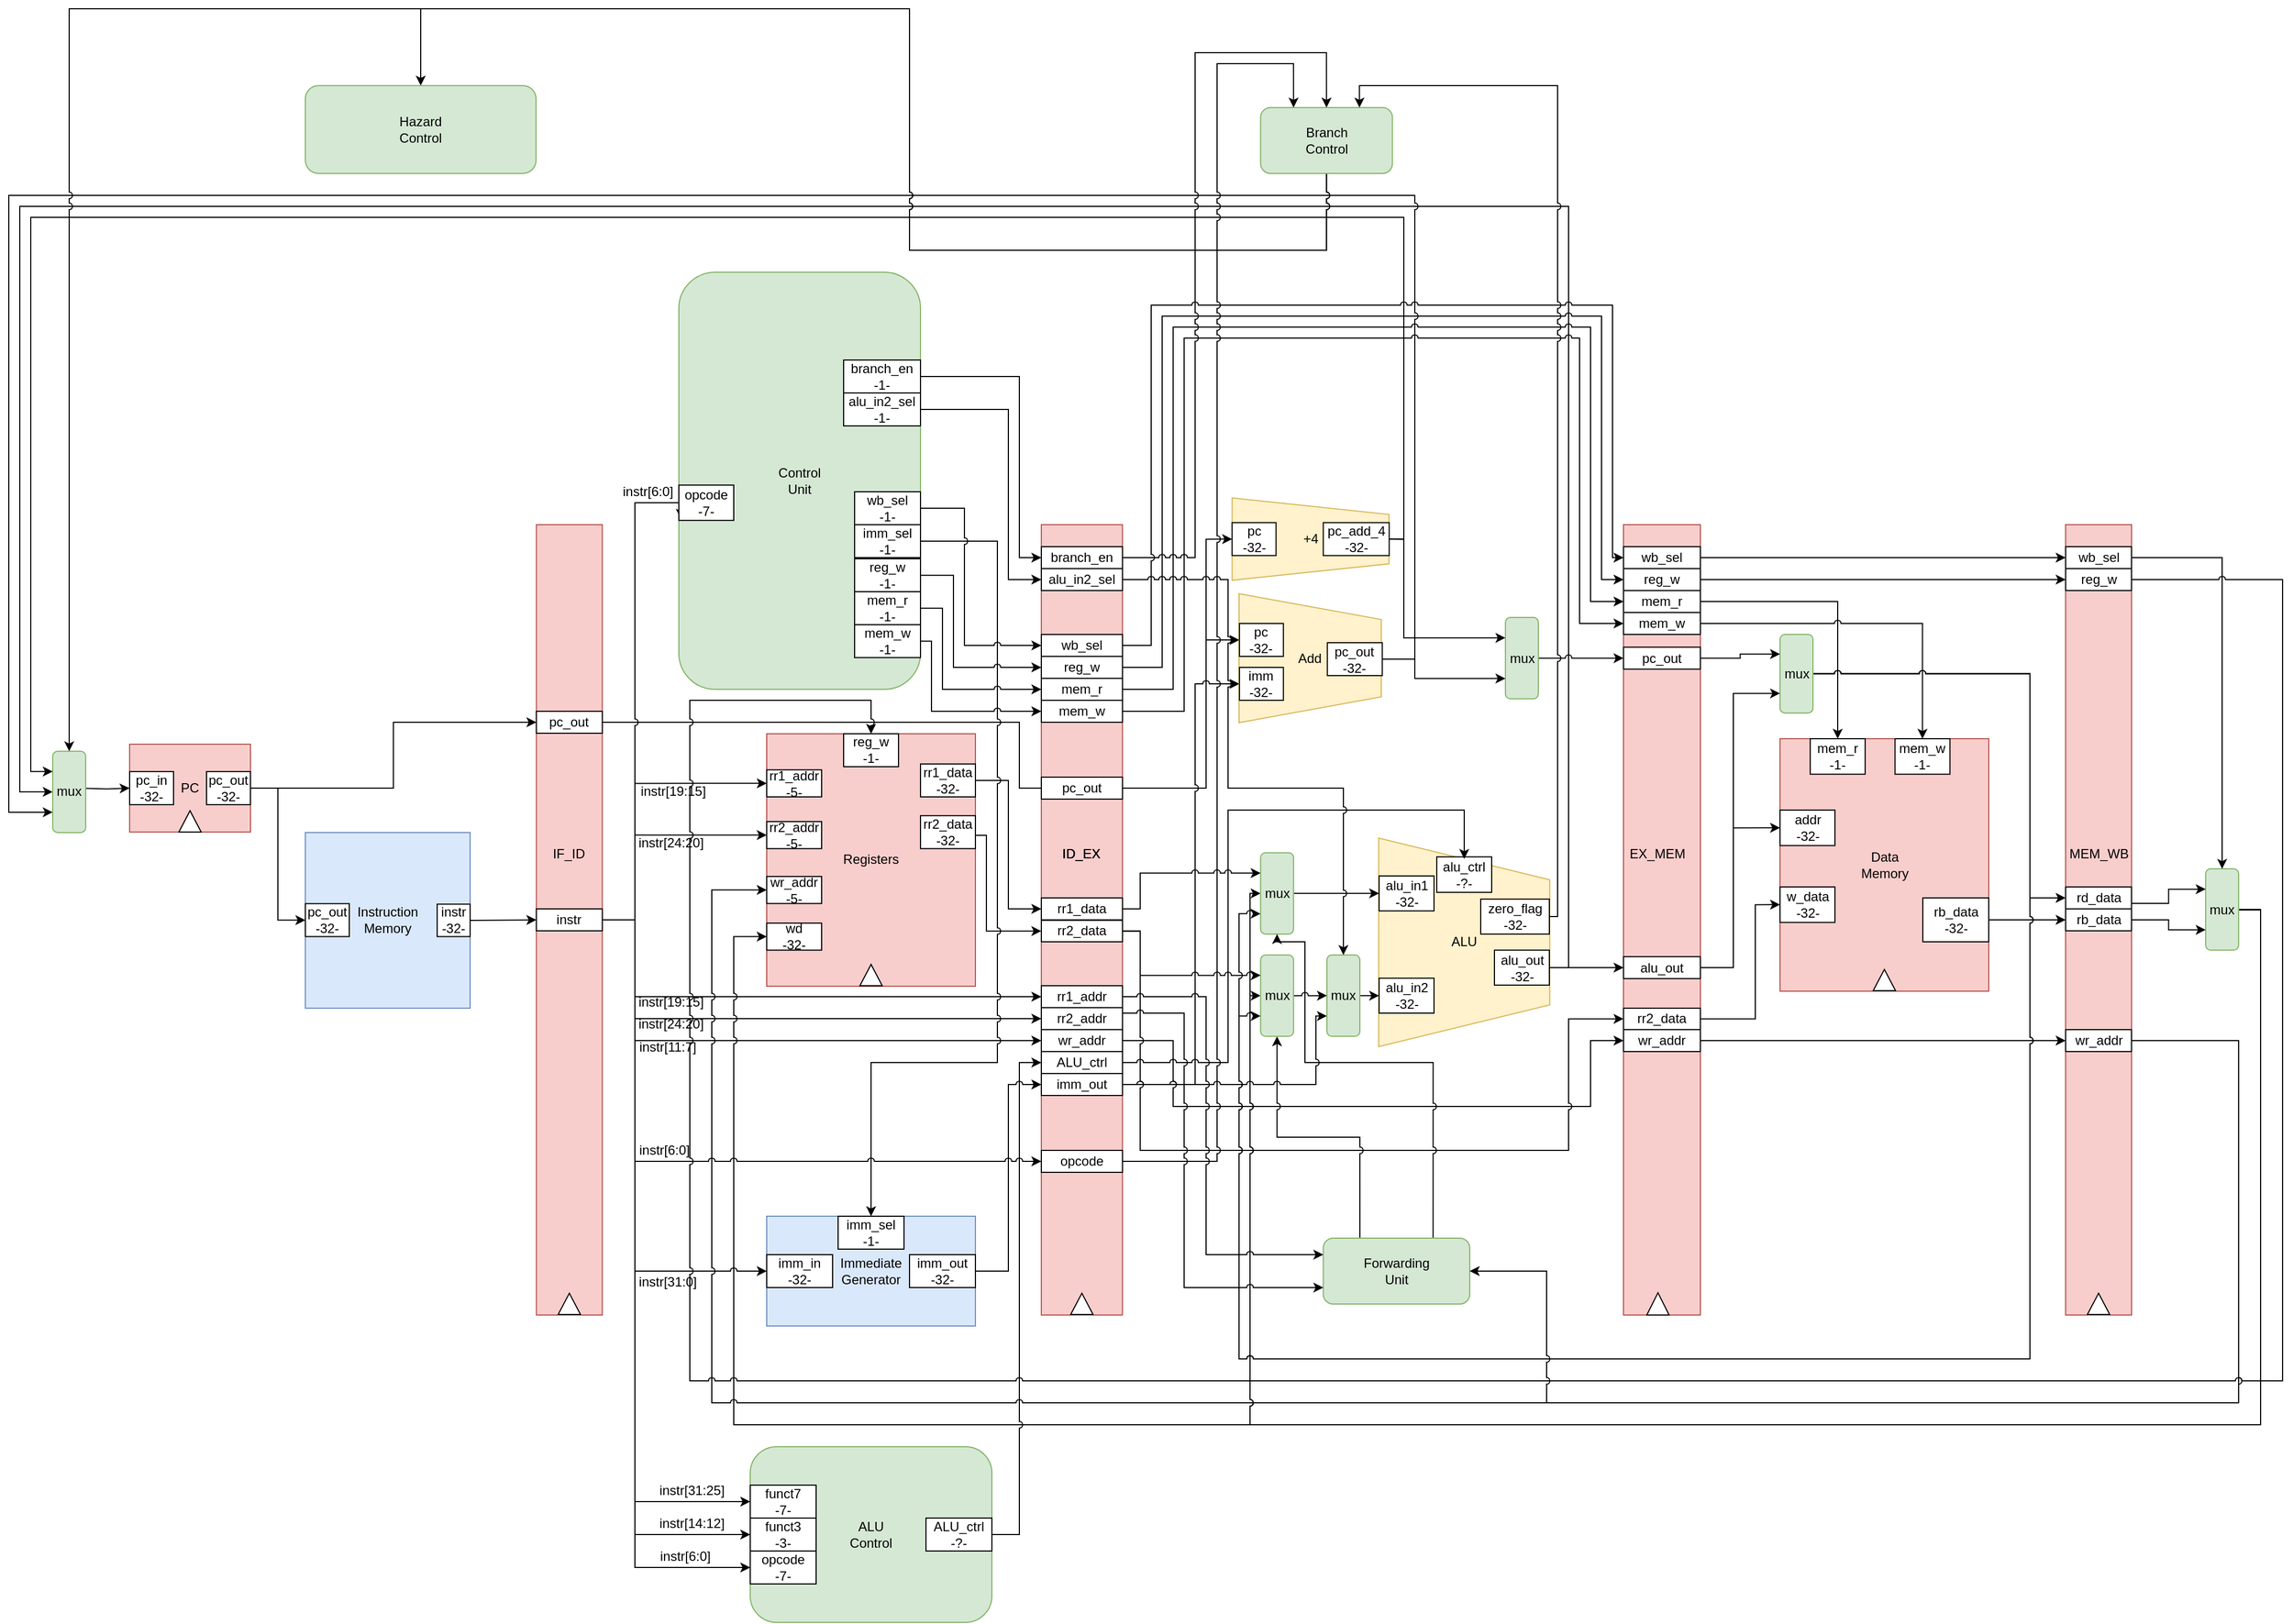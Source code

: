 <mxfile version="12.9.11" type="github">
  <diagram id="wc0N1XrM5LsczAEODqGr" name="Page-1">
    <mxGraphModel dx="1422" dy="1973" grid="1" gridSize="10" guides="1" tooltips="1" connect="1" arrows="1" fold="1" page="1" pageScale="1" pageWidth="827" pageHeight="1169" math="0" shadow="0">
      <root>
        <mxCell id="0" />
        <mxCell id="1" parent="0" />
        <mxCell id="4Js2agZN6jOMp-eoVjv0-27" style="edgeStyle=orthogonalEdgeStyle;rounded=0;orthogonalLoop=1;jettySize=auto;html=1;exitX=0.5;exitY=0;exitDx=0;exitDy=0;entryX=0;entryY=0.5;entryDx=0;entryDy=0;" parent="1" target="4Js2agZN6jOMp-eoVjv0-1" edge="1">
          <mxGeometry relative="1" as="geometry">
            <mxPoint x="157.5" y="400.16" as="sourcePoint" />
          </mxGeometry>
        </mxCell>
        <mxCell id="0FhCpNb5tNOCeEwcjjfK-18" value="" style="group" parent="1" vertex="1" connectable="0">
          <mxGeometry x="360" y="440.48" width="150" height="160" as="geometry" />
        </mxCell>
        <mxCell id="4Js2agZN6jOMp-eoVjv0-6" value="&lt;font style=&quot;font-size: 12px&quot;&gt;Instruction&lt;br&gt;Memory&lt;/font&gt;" style="rounded=0;whiteSpace=wrap;html=1;shadow=0;glass=0;comic=0;fillColor=#dae8fc;strokeColor=#6c8ebf;" parent="0FhCpNb5tNOCeEwcjjfK-18" vertex="1">
          <mxGeometry width="150" height="160" as="geometry" />
        </mxCell>
        <mxCell id="0FhCpNb5tNOCeEwcjjfK-7" value="instr&lt;br&gt;-32-" style="rounded=0;whiteSpace=wrap;html=1;" parent="0FhCpNb5tNOCeEwcjjfK-18" vertex="1">
          <mxGeometry x="120" y="65.24" width="30" height="29.52" as="geometry" />
        </mxCell>
        <mxCell id="0FhCpNb5tNOCeEwcjjfK-8" value="pc_out&lt;br&gt;-32-" style="rounded=0;whiteSpace=wrap;html=1;" parent="0FhCpNb5tNOCeEwcjjfK-18" vertex="1">
          <mxGeometry y="64.76" width="40" height="30" as="geometry" />
        </mxCell>
        <mxCell id="0FhCpNb5tNOCeEwcjjfK-19" value="" style="group" parent="1" vertex="1" connectable="0">
          <mxGeometry x="200" y="360" width="110" height="80.01" as="geometry" />
        </mxCell>
        <mxCell id="4Js2agZN6jOMp-eoVjv0-1" value="&lt;font style=&quot;font-size: 12px&quot;&gt;PC&lt;/font&gt;" style="rounded=0;whiteSpace=wrap;html=1;fillColor=#f8cecc;strokeColor=#b85450;gradientColor=none;comic=0;shadow=0;glass=0;" parent="0FhCpNb5tNOCeEwcjjfK-19" vertex="1">
          <mxGeometry width="110" height="80" as="geometry" />
        </mxCell>
        <mxCell id="4Js2agZN6jOMp-eoVjv0-2" value="" style="triangle;whiteSpace=wrap;html=1;rounded=0;shadow=0;glass=0;comic=0;direction=west;rotation=90;" parent="0FhCpNb5tNOCeEwcjjfK-19" vertex="1">
          <mxGeometry x="45.31" y="60.16" width="19.38" height="20.32" as="geometry" />
        </mxCell>
        <mxCell id="0FhCpNb5tNOCeEwcjjfK-9" value="pc_out&lt;br&gt;-32-" style="rounded=0;whiteSpace=wrap;html=1;" parent="0FhCpNb5tNOCeEwcjjfK-19" vertex="1">
          <mxGeometry x="70" y="24.92" width="40" height="30.16" as="geometry" />
        </mxCell>
        <mxCell id="0FhCpNb5tNOCeEwcjjfK-11" value="pc_in&lt;br&gt;-32-" style="rounded=0;whiteSpace=wrap;html=1;" parent="0FhCpNb5tNOCeEwcjjfK-19" vertex="1">
          <mxGeometry y="24.92" width="40" height="30.16" as="geometry" />
        </mxCell>
        <mxCell id="0FhCpNb5tNOCeEwcjjfK-20" value="" style="group" parent="1" vertex="1" connectable="0">
          <mxGeometry x="570.31" y="160" width="60" height="720" as="geometry" />
        </mxCell>
        <mxCell id="4Js2agZN6jOMp-eoVjv0-10" value="&lt;p style=&quot;line-height: 190%&quot;&gt;&lt;br&gt;&lt;/p&gt;" style="rounded=0;whiteSpace=wrap;html=1;shadow=0;glass=0;comic=0;fillColor=#f8cecc;strokeColor=#b85450;" parent="0FhCpNb5tNOCeEwcjjfK-20" vertex="1">
          <mxGeometry width="60" height="720" as="geometry" />
        </mxCell>
        <mxCell id="4Js2agZN6jOMp-eoVjv0-16" value="IF_ID" style="text;html=1;strokeColor=none;fillColor=none;align=center;verticalAlign=middle;whiteSpace=wrap;rounded=0;shadow=0;glass=0;comic=0;" parent="0FhCpNb5tNOCeEwcjjfK-20" vertex="1">
          <mxGeometry x="10" y="290" width="40" height="20" as="geometry" />
        </mxCell>
        <mxCell id="4Js2agZN6jOMp-eoVjv0-17" value="pc_out" style="rounded=0;whiteSpace=wrap;html=1;shadow=0;glass=0;comic=0;" parent="0FhCpNb5tNOCeEwcjjfK-20" vertex="1">
          <mxGeometry y="170" width="60" height="20" as="geometry" />
        </mxCell>
        <mxCell id="4Js2agZN6jOMp-eoVjv0-21" value="" style="triangle;whiteSpace=wrap;html=1;rounded=0;shadow=0;glass=0;comic=0;direction=west;rotation=90;" parent="0FhCpNb5tNOCeEwcjjfK-20" vertex="1">
          <mxGeometry x="20.31" y="699.68" width="19.38" height="20.32" as="geometry" />
        </mxCell>
        <mxCell id="0FhCpNb5tNOCeEwcjjfK-2" value="instr" style="rounded=0;whiteSpace=wrap;html=1;shadow=0;glass=0;comic=0;" parent="0FhCpNb5tNOCeEwcjjfK-20" vertex="1">
          <mxGeometry y="350" width="60" height="20" as="geometry" />
        </mxCell>
        <mxCell id="0FhCpNb5tNOCeEwcjjfK-51" style="edgeStyle=orthogonalEdgeStyle;rounded=0;orthogonalLoop=1;jettySize=auto;html=1;exitX=1;exitY=0.5;exitDx=0;exitDy=0;entryX=0;entryY=0.5;entryDx=0;entryDy=0;" parent="1" source="0FhCpNb5tNOCeEwcjjfK-2" target="0FhCpNb5tNOCeEwcjjfK-21" edge="1">
          <mxGeometry relative="1" as="geometry">
            <Array as="points">
              <mxPoint x="660" y="520" />
              <mxPoint x="660" y="396" />
            </Array>
          </mxGeometry>
        </mxCell>
        <mxCell id="0FhCpNb5tNOCeEwcjjfK-52" style="edgeStyle=orthogonalEdgeStyle;rounded=0;orthogonalLoop=1;jettySize=auto;html=1;exitX=1;exitY=0.5;exitDx=0;exitDy=0;entryX=0;entryY=0.5;entryDx=0;entryDy=0;" parent="1" source="0FhCpNb5tNOCeEwcjjfK-2" target="0FhCpNb5tNOCeEwcjjfK-22" edge="1">
          <mxGeometry relative="1" as="geometry">
            <Array as="points">
              <mxPoint x="660" y="520" />
              <mxPoint x="660" y="443" />
            </Array>
          </mxGeometry>
        </mxCell>
        <mxCell id="0FhCpNb5tNOCeEwcjjfK-56" style="edgeStyle=orthogonalEdgeStyle;rounded=0;orthogonalLoop=1;jettySize=auto;html=1;exitX=1;exitY=0.5;exitDx=0;exitDy=0;entryX=0;entryY=0.5;entryDx=0;entryDy=0;" parent="1" source="4Js2agZN6jOMp-eoVjv0-17" edge="1">
          <mxGeometry relative="1" as="geometry">
            <Array as="points">
              <mxPoint x="630" y="340" />
              <mxPoint x="1010" y="340" />
              <mxPoint x="1010" y="400" />
            </Array>
            <mxPoint x="1040" y="400" as="targetPoint" />
          </mxGeometry>
        </mxCell>
        <mxCell id="0FhCpNb5tNOCeEwcjjfK-57" value="Immediate&lt;br&gt;Generator" style="rounded=0;whiteSpace=wrap;html=1;fillColor=#dae8fc;strokeColor=#6c8ebf;" parent="1" vertex="1">
          <mxGeometry x="780" y="790" width="190" height="100" as="geometry" />
        </mxCell>
        <mxCell id="0FhCpNb5tNOCeEwcjjfK-58" value="instr[19:15]" style="text;html=1;strokeColor=none;fillColor=none;align=center;verticalAlign=middle;whiteSpace=wrap;rounded=0;" parent="1" vertex="1">
          <mxGeometry x="680" y="393.44" width="30" height="20" as="geometry" />
        </mxCell>
        <mxCell id="0FhCpNb5tNOCeEwcjjfK-59" value="instr[24:20]" style="text;html=1;strokeColor=none;fillColor=none;align=center;verticalAlign=middle;whiteSpace=wrap;rounded=0;" parent="1" vertex="1">
          <mxGeometry x="673" y="440.48" width="40" height="20" as="geometry" />
        </mxCell>
        <mxCell id="0FhCpNb5tNOCeEwcjjfK-93" style="edgeStyle=orthogonalEdgeStyle;rounded=0;orthogonalLoop=1;jettySize=auto;html=1;exitX=1;exitY=0.5;exitDx=0;exitDy=0;entryX=0;entryY=0.5;entryDx=0;entryDy=0;" parent="1" source="0FhCpNb5tNOCeEwcjjfK-2" target="hnG8B4gKnXL9XaH1Ss9s-38" edge="1">
          <mxGeometry relative="1" as="geometry">
            <Array as="points">
              <mxPoint x="660" y="520" />
              <mxPoint x="660" y="590" />
            </Array>
          </mxGeometry>
        </mxCell>
        <mxCell id="0FhCpNb5tNOCeEwcjjfK-94" style="edgeStyle=orthogonalEdgeStyle;rounded=0;orthogonalLoop=1;jettySize=auto;html=1;exitX=1;exitY=0.5;exitDx=0;exitDy=0;entryX=0;entryY=0.5;entryDx=0;entryDy=0;" parent="1" source="0FhCpNb5tNOCeEwcjjfK-2" target="hnG8B4gKnXL9XaH1Ss9s-39" edge="1">
          <mxGeometry relative="1" as="geometry">
            <Array as="points">
              <mxPoint x="660" y="520" />
              <mxPoint x="660" y="610" />
            </Array>
          </mxGeometry>
        </mxCell>
        <mxCell id="0FhCpNb5tNOCeEwcjjfK-95" value="instr[19:15]" style="text;html=1;strokeColor=none;fillColor=none;align=center;verticalAlign=middle;whiteSpace=wrap;rounded=0;" parent="1" vertex="1">
          <mxGeometry x="673" y="585" width="40" height="20" as="geometry" />
        </mxCell>
        <mxCell id="0FhCpNb5tNOCeEwcjjfK-98" value="instr[24:20]" style="text;html=1;strokeColor=none;fillColor=none;align=center;verticalAlign=middle;whiteSpace=wrap;rounded=0;" parent="1" vertex="1">
          <mxGeometry x="673" y="605" width="40" height="20" as="geometry" />
        </mxCell>
        <mxCell id="0FhCpNb5tNOCeEwcjjfK-28" value="" style="group" parent="1" vertex="1" connectable="0">
          <mxGeometry x="1030" y="160" width="80" height="720.0" as="geometry" />
        </mxCell>
        <mxCell id="0FhCpNb5tNOCeEwcjjfK-29" value="&lt;p style=&quot;line-height: 190%&quot;&gt;&lt;br&gt;&lt;/p&gt;" style="rounded=0;whiteSpace=wrap;html=1;shadow=0;glass=0;comic=0;fillColor=#f8cecc;strokeColor=#b85450;" parent="0FhCpNb5tNOCeEwcjjfK-28" vertex="1">
          <mxGeometry width="73.846" height="720" as="geometry" />
        </mxCell>
        <mxCell id="0FhCpNb5tNOCeEwcjjfK-30" value="ID_EX" style="text;html=1;strokeColor=none;fillColor=none;align=center;verticalAlign=middle;whiteSpace=wrap;rounded=0;shadow=0;glass=0;comic=0;" parent="0FhCpNb5tNOCeEwcjjfK-28" vertex="1">
          <mxGeometry x="12.308" y="290" width="49.231" height="20" as="geometry" />
        </mxCell>
        <mxCell id="0FhCpNb5tNOCeEwcjjfK-82" value="rr1_addr" style="rounded=0;whiteSpace=wrap;html=1;shadow=0;glass=0;comic=0;fillColor=#d5e8d4;strokeColor=#82b366;" parent="0FhCpNb5tNOCeEwcjjfK-28" vertex="1">
          <mxGeometry y="420" width="73.846" height="40" as="geometry" />
        </mxCell>
        <mxCell id="0FhCpNb5tNOCeEwcjjfK-92" value="rr2_addr" style="rounded=0;whiteSpace=wrap;html=1;shadow=0;glass=0;comic=0;fillColor=#d5e8d4;strokeColor=#82b366;" parent="0FhCpNb5tNOCeEwcjjfK-28" vertex="1">
          <mxGeometry y="460" width="73.846" height="40" as="geometry" />
        </mxCell>
        <mxCell id="hnG8B4gKnXL9XaH1Ss9s-20" value="" style="group" parent="0FhCpNb5tNOCeEwcjjfK-28" vertex="1" connectable="0">
          <mxGeometry width="80" height="720" as="geometry" />
        </mxCell>
        <mxCell id="hnG8B4gKnXL9XaH1Ss9s-22" value="ID_EX" style="text;html=1;strokeColor=none;fillColor=none;align=center;verticalAlign=middle;whiteSpace=wrap;rounded=0;shadow=0;glass=0;comic=0;" parent="hnG8B4gKnXL9XaH1Ss9s-20" vertex="1">
          <mxGeometry x="12.308" y="290" width="49.231" height="20" as="geometry" />
        </mxCell>
        <mxCell id="hnG8B4gKnXL9XaH1Ss9s-31" value="" style="group" parent="hnG8B4gKnXL9XaH1Ss9s-20" vertex="1" connectable="0">
          <mxGeometry width="73.846" height="720" as="geometry" />
        </mxCell>
        <mxCell id="hnG8B4gKnXL9XaH1Ss9s-33" value="ID_EX" style="text;html=1;strokeColor=none;fillColor=none;align=center;verticalAlign=middle;whiteSpace=wrap;rounded=0;shadow=0;glass=0;comic=0;" parent="hnG8B4gKnXL9XaH1Ss9s-31" vertex="1">
          <mxGeometry x="12.308" y="290" width="49.231" height="20" as="geometry" />
        </mxCell>
        <mxCell id="hnG8B4gKnXL9XaH1Ss9s-34" value="pc_out" style="rounded=0;whiteSpace=wrap;html=1;shadow=0;glass=0;comic=0;" parent="hnG8B4gKnXL9XaH1Ss9s-31" vertex="1">
          <mxGeometry y="230" width="73.846" height="20" as="geometry" />
        </mxCell>
        <mxCell id="hnG8B4gKnXL9XaH1Ss9s-37" value="rr2_data" style="rounded=0;whiteSpace=wrap;html=1;shadow=0;glass=0;comic=0;" parent="hnG8B4gKnXL9XaH1Ss9s-31" vertex="1">
          <mxGeometry y="360.48" width="73.846" height="19.52" as="geometry" />
        </mxCell>
        <mxCell id="hnG8B4gKnXL9XaH1Ss9s-38" value="rr1_addr" style="rounded=0;whiteSpace=wrap;html=1;shadow=0;glass=0;comic=0;" parent="hnG8B4gKnXL9XaH1Ss9s-31" vertex="1">
          <mxGeometry y="420" width="73.846" height="20" as="geometry" />
        </mxCell>
        <mxCell id="hnG8B4gKnXL9XaH1Ss9s-40" value="wr_addr" style="rounded=0;whiteSpace=wrap;html=1;shadow=0;glass=0;comic=0;" parent="hnG8B4gKnXL9XaH1Ss9s-31" vertex="1">
          <mxGeometry y="460" width="73.846" height="20" as="geometry" />
        </mxCell>
        <mxCell id="hnG8B4gKnXL9XaH1Ss9s-39" value="rr2_addr" style="rounded=0;whiteSpace=wrap;html=1;shadow=0;glass=0;comic=0;" parent="hnG8B4gKnXL9XaH1Ss9s-20" vertex="1">
          <mxGeometry y="440" width="73.846" height="20" as="geometry" />
        </mxCell>
        <mxCell id="hnG8B4gKnXL9XaH1Ss9s-208" value="imm_out" style="rounded=0;whiteSpace=wrap;html=1;shadow=0;glass=0;comic=0;" parent="hnG8B4gKnXL9XaH1Ss9s-20" vertex="1">
          <mxGeometry y="500" width="73.846" height="20" as="geometry" />
        </mxCell>
        <mxCell id="hnG8B4gKnXL9XaH1Ss9s-243" value="ALU_ctrl" style="rounded=0;whiteSpace=wrap;html=1;shadow=0;glass=0;comic=0;" parent="hnG8B4gKnXL9XaH1Ss9s-20" vertex="1">
          <mxGeometry y="480" width="73.846" height="20" as="geometry" />
        </mxCell>
        <mxCell id="hnG8B4gKnXL9XaH1Ss9s-36" value="rr1_data" style="rounded=0;whiteSpace=wrap;html=1;shadow=0;glass=0;comic=0;" parent="0FhCpNb5tNOCeEwcjjfK-28" vertex="1">
          <mxGeometry y="340" width="73.846" height="20" as="geometry" />
        </mxCell>
        <mxCell id="hnG8B4gKnXL9XaH1Ss9s-123" value="reg_w" style="rounded=0;whiteSpace=wrap;html=1;" parent="0FhCpNb5tNOCeEwcjjfK-28" vertex="1">
          <mxGeometry y="120" width="73.846" height="20" as="geometry" />
        </mxCell>
        <mxCell id="hnG8B4gKnXL9XaH1Ss9s-300" value="mem_r" style="rounded=0;whiteSpace=wrap;html=1;" parent="0FhCpNb5tNOCeEwcjjfK-28" vertex="1">
          <mxGeometry y="140" width="73.846" height="20" as="geometry" />
        </mxCell>
        <mxCell id="hnG8B4gKnXL9XaH1Ss9s-301" value="mem_w" style="rounded=0;whiteSpace=wrap;html=1;" parent="0FhCpNb5tNOCeEwcjjfK-28" vertex="1">
          <mxGeometry y="160" width="73.846" height="20" as="geometry" />
        </mxCell>
        <mxCell id="hnG8B4gKnXL9XaH1Ss9s-367" value="wb_sel" style="rounded=0;whiteSpace=wrap;html=1;" parent="0FhCpNb5tNOCeEwcjjfK-28" vertex="1">
          <mxGeometry y="100" width="73.846" height="20" as="geometry" />
        </mxCell>
        <mxCell id="hnG8B4gKnXL9XaH1Ss9s-369" value="" style="triangle;whiteSpace=wrap;html=1;rounded=0;shadow=0;glass=0;comic=0;direction=west;rotation=90;" parent="0FhCpNb5tNOCeEwcjjfK-28" vertex="1">
          <mxGeometry x="27.23" y="699.68" width="19.38" height="20.32" as="geometry" />
        </mxCell>
        <mxCell id="hnG8B4gKnXL9XaH1Ss9s-433" value="alu_in2_sel" style="rounded=0;whiteSpace=wrap;html=1;" parent="0FhCpNb5tNOCeEwcjjfK-28" vertex="1">
          <mxGeometry y="40" width="73.846" height="20" as="geometry" />
        </mxCell>
        <mxCell id="hnG8B4gKnXL9XaH1Ss9s-444" value="branch_en" style="rounded=0;whiteSpace=wrap;html=1;" parent="0FhCpNb5tNOCeEwcjjfK-28" vertex="1">
          <mxGeometry y="20" width="73.846" height="20" as="geometry" />
        </mxCell>
        <mxCell id="X2gAYC2z7e3UBsYCL5eZ-38" value="opcode" style="rounded=0;whiteSpace=wrap;html=1;shadow=0;glass=0;comic=0;" parent="0FhCpNb5tNOCeEwcjjfK-28" vertex="1">
          <mxGeometry y="570" width="73.846" height="20" as="geometry" />
        </mxCell>
        <mxCell id="hnG8B4gKnXL9XaH1Ss9s-2" value="" style="group" parent="1" vertex="1" connectable="0">
          <mxGeometry x="780" y="350" width="190" height="230.48" as="geometry" />
        </mxCell>
        <mxCell id="0FhCpNb5tNOCeEwcjjfK-27" value="" style="group;fillColor=#d5e8d4;strokeColor=#82b366;" parent="hnG8B4gKnXL9XaH1Ss9s-2" vertex="1" connectable="0">
          <mxGeometry y="0.48" width="190" height="230.0" as="geometry" />
        </mxCell>
        <mxCell id="0FhCpNb5tNOCeEwcjjfK-6" value="&lt;font style=&quot;font-size: 12px&quot;&gt;Registers&lt;/font&gt;" style="rounded=0;whiteSpace=wrap;html=1;shadow=0;glass=0;comic=0;fillColor=#f8cecc;strokeColor=#b85450;" parent="0FhCpNb5tNOCeEwcjjfK-27" vertex="1">
          <mxGeometry width="190" height="230" as="geometry" />
        </mxCell>
        <mxCell id="0FhCpNb5tNOCeEwcjjfK-21" value="rr1_addr&lt;br&gt;-5-" style="rounded=0;whiteSpace=wrap;html=1;" parent="0FhCpNb5tNOCeEwcjjfK-27" vertex="1">
          <mxGeometry y="32.857" width="50" height="24.643" as="geometry" />
        </mxCell>
        <mxCell id="0FhCpNb5tNOCeEwcjjfK-22" value="rr2_addr&lt;br&gt;-5-" style="rounded=0;whiteSpace=wrap;html=1;" parent="0FhCpNb5tNOCeEwcjjfK-27" vertex="1">
          <mxGeometry y="80.0" width="50" height="24.643" as="geometry" />
        </mxCell>
        <mxCell id="0FhCpNb5tNOCeEwcjjfK-23" value="wr_addr&lt;br&gt;-5-" style="rounded=0;whiteSpace=wrap;html=1;" parent="0FhCpNb5tNOCeEwcjjfK-27" vertex="1">
          <mxGeometry y="130.004" width="50" height="24.643" as="geometry" />
        </mxCell>
        <mxCell id="0FhCpNb5tNOCeEwcjjfK-24" value="wd&lt;br&gt;-32-" style="rounded=0;whiteSpace=wrap;html=1;" parent="0FhCpNb5tNOCeEwcjjfK-27" vertex="1">
          <mxGeometry y="172.5" width="50" height="24.643" as="geometry" />
        </mxCell>
        <mxCell id="0FhCpNb5tNOCeEwcjjfK-25" value="rr1_data&lt;br&gt;-32-" style="rounded=0;whiteSpace=wrap;html=1;" parent="0FhCpNb5tNOCeEwcjjfK-27" vertex="1">
          <mxGeometry x="140" y="27.5" width="50" height="30" as="geometry" />
        </mxCell>
        <mxCell id="0FhCpNb5tNOCeEwcjjfK-26" value="rr2_data&lt;br&gt;-32-" style="rounded=0;whiteSpace=wrap;html=1;" parent="0FhCpNb5tNOCeEwcjjfK-27" vertex="1">
          <mxGeometry x="140" y="74.64" width="50" height="30" as="geometry" />
        </mxCell>
        <mxCell id="hnG8B4gKnXL9XaH1Ss9s-1" value="" style="triangle;whiteSpace=wrap;html=1;rounded=0;shadow=0;glass=0;comic=0;direction=west;rotation=90;" parent="0FhCpNb5tNOCeEwcjjfK-27" vertex="1">
          <mxGeometry x="85.31" y="209.68" width="19.38" height="20.32" as="geometry" />
        </mxCell>
        <mxCell id="hnG8B4gKnXL9XaH1Ss9s-18" value="reg_w&lt;br&gt;-1-" style="rounded=0;whiteSpace=wrap;html=1;" parent="0FhCpNb5tNOCeEwcjjfK-27" vertex="1">
          <mxGeometry x="70" width="50" height="30" as="geometry" />
        </mxCell>
        <mxCell id="hnG8B4gKnXL9XaH1Ss9s-5" value="ALU" style="shape=trapezoid;perimeter=trapezoidPerimeter;whiteSpace=wrap;html=1;rounded=0;shadow=0;glass=0;comic=0;fillColor=#fff2cc;strokeColor=#d6b656;rotation=90;horizontal=0;" parent="1" vertex="1">
          <mxGeometry x="1320" y="462.62" width="190" height="155.72" as="geometry" />
        </mxCell>
        <mxCell id="hnG8B4gKnXL9XaH1Ss9s-42" value="ALU&lt;br&gt;Control" style="rounded=1;whiteSpace=wrap;html=1;fillColor=#d5e8d4;strokeColor=#82b366;" parent="1" vertex="1">
          <mxGeometry x="765" y="1000" width="220" height="160" as="geometry" />
        </mxCell>
        <mxCell id="hnG8B4gKnXL9XaH1Ss9s-77" style="edgeStyle=orthogonalEdgeStyle;rounded=0;orthogonalLoop=1;jettySize=auto;html=1;exitX=1;exitY=0.5;exitDx=0;exitDy=0;entryX=0;entryY=0.5;entryDx=0;entryDy=0;" parent="1" source="0FhCpNb5tNOCeEwcjjfK-2" target="hnG8B4gKnXL9XaH1Ss9s-40" edge="1">
          <mxGeometry relative="1" as="geometry">
            <Array as="points">
              <mxPoint x="660" y="520" />
              <mxPoint x="660" y="630" />
            </Array>
          </mxGeometry>
        </mxCell>
        <mxCell id="hnG8B4gKnXL9XaH1Ss9s-78" value="instr[11:7]" style="text;html=1;strokeColor=none;fillColor=none;align=center;verticalAlign=middle;whiteSpace=wrap;rounded=0;" parent="1" vertex="1">
          <mxGeometry x="667" y="626.12" width="46" height="20" as="geometry" />
        </mxCell>
        <mxCell id="hnG8B4gKnXL9XaH1Ss9s-79" value="" style="group" parent="1" vertex="1" connectable="0">
          <mxGeometry x="1702.5" y="355" width="190" height="230" as="geometry" />
        </mxCell>
        <mxCell id="hnG8B4gKnXL9XaH1Ss9s-3" value="Data&lt;br&gt;Memory" style="rounded=0;whiteSpace=wrap;html=1;fillColor=#f8cecc;strokeColor=#b85450;" parent="hnG8B4gKnXL9XaH1Ss9s-79" vertex="1">
          <mxGeometry width="190" height="230" as="geometry" />
        </mxCell>
        <mxCell id="hnG8B4gKnXL9XaH1Ss9s-4" value="" style="triangle;whiteSpace=wrap;html=1;rounded=0;shadow=0;glass=0;comic=0;direction=west;rotation=90;" parent="hnG8B4gKnXL9XaH1Ss9s-79" vertex="1">
          <mxGeometry x="85.31" y="209.68" width="19.38" height="20.32" as="geometry" />
        </mxCell>
        <mxCell id="hnG8B4gKnXL9XaH1Ss9s-87" value="rb_data&lt;br&gt;-32-" style="rounded=0;whiteSpace=wrap;html=1;shadow=0;glass=0;comic=0;" parent="hnG8B4gKnXL9XaH1Ss9s-79" vertex="1">
          <mxGeometry x="130" y="145" width="60" height="40" as="geometry" />
        </mxCell>
        <mxCell id="hnG8B4gKnXL9XaH1Ss9s-215" value="mem_r&lt;br&gt;-1-" style="rounded=0;whiteSpace=wrap;html=1;rotation=0;" parent="hnG8B4gKnXL9XaH1Ss9s-79" vertex="1">
          <mxGeometry x="27.5" width="50" height="32.32" as="geometry" />
        </mxCell>
        <mxCell id="hnG8B4gKnXL9XaH1Ss9s-216" value="mem_w&lt;br&gt;-1-" style="rounded=0;whiteSpace=wrap;html=1;rotation=0;" parent="hnG8B4gKnXL9XaH1Ss9s-79" vertex="1">
          <mxGeometry x="104.69" width="50" height="32.32" as="geometry" />
        </mxCell>
        <mxCell id="hnG8B4gKnXL9XaH1Ss9s-358" value="addr&lt;br&gt;-32-" style="rounded=0;whiteSpace=wrap;html=1;rotation=0;" parent="hnG8B4gKnXL9XaH1Ss9s-79" vertex="1">
          <mxGeometry y="65" width="50" height="32.32" as="geometry" />
        </mxCell>
        <mxCell id="hnG8B4gKnXL9XaH1Ss9s-360" value="w_data&lt;br&gt;-32-" style="rounded=0;whiteSpace=wrap;html=1;rotation=0;" parent="hnG8B4gKnXL9XaH1Ss9s-79" vertex="1">
          <mxGeometry y="135" width="50" height="32.32" as="geometry" />
        </mxCell>
        <mxCell id="hnG8B4gKnXL9XaH1Ss9s-88" style="edgeStyle=orthogonalEdgeStyle;rounded=0;orthogonalLoop=1;jettySize=auto;html=1;exitX=1;exitY=0.5;exitDx=0;exitDy=0;entryX=0;entryY=0.5;entryDx=0;entryDy=0;" parent="1" source="hnG8B4gKnXL9XaH1Ss9s-87" target="0FhCpNb5tNOCeEwcjjfK-49" edge="1">
          <mxGeometry relative="1" as="geometry" />
        </mxCell>
        <mxCell id="hnG8B4gKnXL9XaH1Ss9s-100" style="edgeStyle=orthogonalEdgeStyle;rounded=0;orthogonalLoop=1;jettySize=auto;html=1;exitX=1;exitY=0.5;exitDx=0;exitDy=0;entryX=0;entryY=0.5;entryDx=0;entryDy=0;" parent="1" source="hnG8B4gKnXL9XaH1Ss9s-91" target="hnG8B4gKnXL9XaH1Ss9s-99" edge="1">
          <mxGeometry relative="1" as="geometry" />
        </mxCell>
        <mxCell id="hnG8B4gKnXL9XaH1Ss9s-418" style="edgeStyle=orthogonalEdgeStyle;rounded=0;jumpStyle=arc;orthogonalLoop=1;jettySize=auto;html=1;exitX=1;exitY=0.5;exitDx=0;exitDy=0;entryX=0;entryY=0.5;entryDx=0;entryDy=0;" parent="1" source="hnG8B4gKnXL9XaH1Ss9s-91" target="hnG8B4gKnXL9XaH1Ss9s-229" edge="1">
          <mxGeometry relative="1" as="geometry">
            <mxPoint x="46.471" y="360" as="targetPoint" />
            <Array as="points">
              <mxPoint x="1510" y="563" />
              <mxPoint x="1510" y="-130" />
              <mxPoint x="100" y="-130" />
              <mxPoint x="100" y="403" />
            </Array>
          </mxGeometry>
        </mxCell>
        <mxCell id="hnG8B4gKnXL9XaH1Ss9s-91" value="alu_out&lt;br&gt;-32-" style="rounded=0;whiteSpace=wrap;html=1;" parent="1" vertex="1">
          <mxGeometry x="1442.5" y="547.62" width="50" height="31.84" as="geometry" />
        </mxCell>
        <mxCell id="hnG8B4gKnXL9XaH1Ss9s-101" style="edgeStyle=orthogonalEdgeStyle;rounded=0;orthogonalLoop=1;jettySize=auto;html=1;exitX=1;exitY=0.5;exitDx=0;exitDy=0;entryX=0;entryY=0.5;entryDx=0;entryDy=0;" parent="1" source="0FhCpNb5tNOCeEwcjjfK-25" target="hnG8B4gKnXL9XaH1Ss9s-36" edge="1">
          <mxGeometry relative="1" as="geometry">
            <Array as="points">
              <mxPoint x="1000" y="393" />
              <mxPoint x="1000" y="510" />
            </Array>
          </mxGeometry>
        </mxCell>
        <mxCell id="hnG8B4gKnXL9XaH1Ss9s-102" style="edgeStyle=orthogonalEdgeStyle;rounded=0;orthogonalLoop=1;jettySize=auto;html=1;exitX=1;exitY=0.5;exitDx=0;exitDy=0;entryX=0;entryY=0.5;entryDx=0;entryDy=0;" parent="1" source="0FhCpNb5tNOCeEwcjjfK-26" target="hnG8B4gKnXL9XaH1Ss9s-37" edge="1">
          <mxGeometry relative="1" as="geometry">
            <Array as="points">
              <mxPoint x="970" y="443" />
              <mxPoint x="980" y="443" />
              <mxPoint x="980" y="530" />
            </Array>
          </mxGeometry>
        </mxCell>
        <mxCell id="0FhCpNb5tNOCeEwcjjfK-37" value="" style="group" parent="1" vertex="1" connectable="0">
          <mxGeometry x="1560" y="160" width="70" height="720" as="geometry" />
        </mxCell>
        <mxCell id="0FhCpNb5tNOCeEwcjjfK-38" value="&lt;p style=&quot;line-height: 190%&quot;&gt;&lt;br&gt;&lt;/p&gt;" style="rounded=0;whiteSpace=wrap;html=1;shadow=0;glass=0;comic=0;fillColor=#f8cecc;strokeColor=#b85450;" parent="0FhCpNb5tNOCeEwcjjfK-37" vertex="1">
          <mxGeometry width="70" height="720" as="geometry" />
        </mxCell>
        <mxCell id="0FhCpNb5tNOCeEwcjjfK-39" value="EX_MEM" style="text;html=1;strokeColor=none;fillColor=none;align=center;verticalAlign=middle;whiteSpace=wrap;rounded=0;shadow=0;glass=0;comic=0;" parent="0FhCpNb5tNOCeEwcjjfK-37" vertex="1">
          <mxGeometry x="10.459" y="290" width="41.835" height="20" as="geometry" />
        </mxCell>
        <mxCell id="0FhCpNb5tNOCeEwcjjfK-41" value="" style="triangle;whiteSpace=wrap;html=1;rounded=0;shadow=0;glass=0;comic=0;direction=west;rotation=90;" parent="0FhCpNb5tNOCeEwcjjfK-37" vertex="1">
          <mxGeometry x="21.242" y="699.68" width="20.269" height="20.32" as="geometry" />
        </mxCell>
        <mxCell id="hnG8B4gKnXL9XaH1Ss9s-99" value="alu_out" style="rounded=0;whiteSpace=wrap;html=1;shadow=0;glass=0;comic=0;" parent="0FhCpNb5tNOCeEwcjjfK-37" vertex="1">
          <mxGeometry y="393.54" width="70" height="20" as="geometry" />
        </mxCell>
        <mxCell id="hnG8B4gKnXL9XaH1Ss9s-126" value="reg_w" style="rounded=0;whiteSpace=wrap;html=1;" parent="0FhCpNb5tNOCeEwcjjfK-37" vertex="1">
          <mxGeometry y="40" width="70" height="20" as="geometry" />
        </mxCell>
        <mxCell id="hnG8B4gKnXL9XaH1Ss9s-279" value="wr_addr" style="rounded=0;whiteSpace=wrap;html=1;shadow=0;glass=0;comic=0;" parent="0FhCpNb5tNOCeEwcjjfK-37" vertex="1">
          <mxGeometry y="460" width="70" height="20" as="geometry" />
        </mxCell>
        <mxCell id="hnG8B4gKnXL9XaH1Ss9s-304" value="mem_r" style="rounded=0;whiteSpace=wrap;html=1;" parent="0FhCpNb5tNOCeEwcjjfK-37" vertex="1">
          <mxGeometry y="60" width="70" height="20" as="geometry" />
        </mxCell>
        <mxCell id="hnG8B4gKnXL9XaH1Ss9s-305" value="mem_w" style="rounded=0;whiteSpace=wrap;html=1;" parent="0FhCpNb5tNOCeEwcjjfK-37" vertex="1">
          <mxGeometry y="80" width="70" height="20" as="geometry" />
        </mxCell>
        <mxCell id="hnG8B4gKnXL9XaH1Ss9s-338" value="rr2_data" style="rounded=0;whiteSpace=wrap;html=1;shadow=0;glass=0;comic=0;" parent="0FhCpNb5tNOCeEwcjjfK-37" vertex="1">
          <mxGeometry y="440.48" width="70" height="19.52" as="geometry" />
        </mxCell>
        <mxCell id="hnG8B4gKnXL9XaH1Ss9s-395" value="wb_sel" style="rounded=0;whiteSpace=wrap;html=1;" parent="0FhCpNb5tNOCeEwcjjfK-37" vertex="1">
          <mxGeometry y="20" width="70" height="20" as="geometry" />
        </mxCell>
        <mxCell id="X2gAYC2z7e3UBsYCL5eZ-20" value="pc_out" style="rounded=0;whiteSpace=wrap;html=1;shadow=0;glass=0;comic=0;" parent="0FhCpNb5tNOCeEwcjjfK-37" vertex="1">
          <mxGeometry y="111.6" width="70" height="20" as="geometry" />
        </mxCell>
        <mxCell id="hnG8B4gKnXL9XaH1Ss9s-106" value="instr[14:12]" style="text;html=1;strokeColor=none;fillColor=none;align=center;verticalAlign=middle;whiteSpace=wrap;rounded=0;" parent="1" vertex="1">
          <mxGeometry x="689" y="1060" width="46" height="20" as="geometry" />
        </mxCell>
        <mxCell id="hnG8B4gKnXL9XaH1Ss9s-107" style="edgeStyle=orthogonalEdgeStyle;rounded=0;orthogonalLoop=1;jettySize=auto;html=1;exitX=1;exitY=0.5;exitDx=0;exitDy=0;entryX=0.008;entryY=0.591;entryDx=0;entryDy=0;jumpStyle=arc;entryPerimeter=0;" parent="1" source="0FhCpNb5tNOCeEwcjjfK-2" target="hnG8B4gKnXL9XaH1Ss9s-19" edge="1">
          <mxGeometry relative="1" as="geometry">
            <Array as="points">
              <mxPoint x="660" y="520" />
              <mxPoint x="660" y="140" />
              <mxPoint x="702" y="140" />
            </Array>
          </mxGeometry>
        </mxCell>
        <mxCell id="hnG8B4gKnXL9XaH1Ss9s-108" value="instr[6:0]" style="text;html=1;strokeColor=none;fillColor=none;align=center;verticalAlign=middle;whiteSpace=wrap;rounded=0;" parent="1" vertex="1">
          <mxGeometry x="652" y="120" width="40" height="20" as="geometry" />
        </mxCell>
        <mxCell id="hnG8B4gKnXL9XaH1Ss9s-111" value="" style="group" parent="1" vertex="1" connectable="0">
          <mxGeometry x="700" y="50" width="220" height="260" as="geometry" />
        </mxCell>
        <mxCell id="hnG8B4gKnXL9XaH1Ss9s-19" value="Control&lt;br&gt;Unit" style="rounded=1;whiteSpace=wrap;html=1;fillColor=#d5e8d4;strokeColor=#82b366;" parent="hnG8B4gKnXL9XaH1Ss9s-111" vertex="1">
          <mxGeometry y="-120" width="220" height="380" as="geometry" />
        </mxCell>
        <mxCell id="hnG8B4gKnXL9XaH1Ss9s-110" value="opcode&lt;br&gt;-7-" style="rounded=0;whiteSpace=wrap;html=1;" parent="hnG8B4gKnXL9XaH1Ss9s-111" vertex="1">
          <mxGeometry y="73.91" width="50" height="32.18" as="geometry" />
        </mxCell>
        <mxCell id="hnG8B4gKnXL9XaH1Ss9s-125" value="reg_w&lt;br&gt;-1-" style="rounded=0;whiteSpace=wrap;html=1;" parent="hnG8B4gKnXL9XaH1Ss9s-111" vertex="1">
          <mxGeometry x="160" y="141.09" width="60" height="30" as="geometry" />
        </mxCell>
        <mxCell id="hnG8B4gKnXL9XaH1Ss9s-287" value="imm_sel&lt;br&gt;-1-" style="rounded=0;whiteSpace=wrap;html=1;" parent="hnG8B4gKnXL9XaH1Ss9s-111" vertex="1">
          <mxGeometry x="160" y="110" width="60" height="30" as="geometry" />
        </mxCell>
        <mxCell id="hnG8B4gKnXL9XaH1Ss9s-299" value="mem_w&lt;br&gt;-1-" style="rounded=0;whiteSpace=wrap;html=1;" parent="hnG8B4gKnXL9XaH1Ss9s-111" vertex="1">
          <mxGeometry x="160" y="201.09" width="60" height="30" as="geometry" />
        </mxCell>
        <mxCell id="hnG8B4gKnXL9XaH1Ss9s-318" value="wb_sel&lt;br&gt;-1-" style="rounded=0;whiteSpace=wrap;html=1;" parent="hnG8B4gKnXL9XaH1Ss9s-111" vertex="1">
          <mxGeometry x="160" y="80" width="60" height="30" as="geometry" />
        </mxCell>
        <mxCell id="hnG8B4gKnXL9XaH1Ss9s-350" value="mem_r&lt;br&gt;-1-" style="rounded=0;whiteSpace=wrap;html=1;" parent="hnG8B4gKnXL9XaH1Ss9s-111" vertex="1">
          <mxGeometry x="160" y="171.09" width="60" height="30" as="geometry" />
        </mxCell>
        <mxCell id="hnG8B4gKnXL9XaH1Ss9s-127" style="edgeStyle=orthogonalEdgeStyle;rounded=0;jumpStyle=arc;orthogonalLoop=1;jettySize=auto;html=1;exitX=1;exitY=0.5;exitDx=0;exitDy=0;" parent="1" source="hnG8B4gKnXL9XaH1Ss9s-123" target="hnG8B4gKnXL9XaH1Ss9s-126" edge="1">
          <mxGeometry relative="1" as="geometry">
            <Array as="points">
              <mxPoint x="1140" y="290" />
              <mxPoint x="1140" y="-30" />
              <mxPoint x="1540" y="-30" />
              <mxPoint x="1540" y="210" />
            </Array>
          </mxGeometry>
        </mxCell>
        <mxCell id="hnG8B4gKnXL9XaH1Ss9s-136" style="edgeStyle=orthogonalEdgeStyle;rounded=0;jumpStyle=arc;orthogonalLoop=1;jettySize=auto;html=1;exitX=1;exitY=0.5;exitDx=0;exitDy=0;" parent="1" source="hnG8B4gKnXL9XaH1Ss9s-126" target="hnG8B4gKnXL9XaH1Ss9s-135" edge="1">
          <mxGeometry relative="1" as="geometry" />
        </mxCell>
        <mxCell id="hnG8B4gKnXL9XaH1Ss9s-137" style="edgeStyle=orthogonalEdgeStyle;rounded=0;jumpStyle=arc;orthogonalLoop=1;jettySize=auto;html=1;entryX=0;entryY=0.5;entryDx=0;entryDy=0;" parent="1" target="0FhCpNb5tNOCeEwcjjfK-24" edge="1">
          <mxGeometry relative="1" as="geometry">
            <Array as="points">
              <mxPoint x="2120" y="511" />
              <mxPoint x="2140" y="511" />
              <mxPoint x="2140" y="980" />
              <mxPoint x="750" y="980" />
              <mxPoint x="750" y="535" />
            </Array>
            <mxPoint x="2120" y="511" as="sourcePoint" />
          </mxGeometry>
        </mxCell>
        <mxCell id="hnG8B4gKnXL9XaH1Ss9s-167" value="funct7&lt;br&gt;-7-" style="rounded=0;whiteSpace=wrap;html=1;shadow=0;glass=0;comic=0;" parent="1" vertex="1">
          <mxGeometry x="765" y="1035" width="60" height="30" as="geometry" />
        </mxCell>
        <mxCell id="hnG8B4gKnXL9XaH1Ss9s-171" value="funct3&lt;br&gt;-3-" style="rounded=0;whiteSpace=wrap;html=1;shadow=0;glass=0;comic=0;" parent="1" vertex="1">
          <mxGeometry x="765" y="1065" width="60" height="30" as="geometry" />
        </mxCell>
        <mxCell id="hnG8B4gKnXL9XaH1Ss9s-245" style="edgeStyle=orthogonalEdgeStyle;rounded=0;jumpStyle=arc;orthogonalLoop=1;jettySize=auto;html=1;exitX=1;exitY=0.5;exitDx=0;exitDy=0;entryX=0;entryY=0.5;entryDx=0;entryDy=0;" parent="1" source="hnG8B4gKnXL9XaH1Ss9s-174" target="hnG8B4gKnXL9XaH1Ss9s-243" edge="1">
          <mxGeometry relative="1" as="geometry">
            <Array as="points">
              <mxPoint x="1010" y="1080" />
              <mxPoint x="1010" y="650" />
            </Array>
          </mxGeometry>
        </mxCell>
        <mxCell id="hnG8B4gKnXL9XaH1Ss9s-174" value="ALU_ctrl&lt;br&gt;-?-" style="rounded=0;whiteSpace=wrap;html=1;shadow=0;glass=0;comic=0;" parent="1" vertex="1">
          <mxGeometry x="925" y="1065" width="60" height="30" as="geometry" />
        </mxCell>
        <mxCell id="hnG8B4gKnXL9XaH1Ss9s-175" style="edgeStyle=orthogonalEdgeStyle;rounded=0;jumpStyle=arc;orthogonalLoop=1;jettySize=auto;html=1;exitX=1;exitY=0.5;exitDx=0;exitDy=0;entryX=0;entryY=0.5;entryDx=0;entryDy=0;" parent="1" source="0FhCpNb5tNOCeEwcjjfK-2" target="0FhCpNb5tNOCeEwcjjfK-57" edge="1">
          <mxGeometry relative="1" as="geometry">
            <Array as="points">
              <mxPoint x="660" y="520" />
              <mxPoint x="660" y="840" />
            </Array>
          </mxGeometry>
        </mxCell>
        <mxCell id="hnG8B4gKnXL9XaH1Ss9s-176" value="instr[31:0]" style="text;html=1;strokeColor=none;fillColor=none;align=center;verticalAlign=middle;whiteSpace=wrap;rounded=0;" parent="1" vertex="1">
          <mxGeometry x="670" y="840" width="40" height="20" as="geometry" />
        </mxCell>
        <mxCell id="hnG8B4gKnXL9XaH1Ss9s-177" value="imm_in&lt;br&gt;-32-" style="rounded=0;whiteSpace=wrap;html=1;shadow=0;glass=0;comic=0;" parent="1" vertex="1">
          <mxGeometry x="780" y="825" width="60" height="30" as="geometry" />
        </mxCell>
        <mxCell id="hnG8B4gKnXL9XaH1Ss9s-211" style="edgeStyle=orthogonalEdgeStyle;rounded=0;jumpStyle=arc;orthogonalLoop=1;jettySize=auto;html=1;exitX=1;exitY=0.5;exitDx=0;exitDy=0;entryX=0;entryY=0.5;entryDx=0;entryDy=0;" parent="1" source="hnG8B4gKnXL9XaH1Ss9s-178" target="hnG8B4gKnXL9XaH1Ss9s-208" edge="1">
          <mxGeometry relative="1" as="geometry" />
        </mxCell>
        <mxCell id="hnG8B4gKnXL9XaH1Ss9s-178" value="imm_out&lt;br&gt;-32-" style="rounded=0;whiteSpace=wrap;html=1;shadow=0;glass=0;comic=0;" parent="1" vertex="1">
          <mxGeometry x="910" y="825" width="60" height="30" as="geometry" />
        </mxCell>
        <mxCell id="hnG8B4gKnXL9XaH1Ss9s-212" value="alu_ctrl&lt;br&gt;-?-" style="rounded=0;whiteSpace=wrap;html=1;rotation=0;" parent="1" vertex="1">
          <mxGeometry x="1390" y="462.62" width="50" height="32.32" as="geometry" />
        </mxCell>
        <mxCell id="hnG8B4gKnXL9XaH1Ss9s-217" value="alu_in1&lt;br&gt;-32-" style="rounded=0;whiteSpace=wrap;html=1;" parent="1" vertex="1">
          <mxGeometry x="1337.5" y="480.0" width="50" height="31.84" as="geometry" />
        </mxCell>
        <mxCell id="hnG8B4gKnXL9XaH1Ss9s-218" value="alu_in2&lt;br&gt;-32-" style="rounded=0;whiteSpace=wrap;html=1;" parent="1" vertex="1">
          <mxGeometry x="1337.5" y="573.16" width="50" height="31.84" as="geometry" />
        </mxCell>
        <mxCell id="X2gAYC2z7e3UBsYCL5eZ-64" style="edgeStyle=orthogonalEdgeStyle;rounded=0;jumpStyle=arc;orthogonalLoop=1;jettySize=auto;html=1;exitX=1;exitY=0.5;exitDx=0;exitDy=0;entryX=0;entryY=0.5;entryDx=0;entryDy=0;" parent="1" source="hnG8B4gKnXL9XaH1Ss9s-219" target="hnG8B4gKnXL9XaH1Ss9s-218" edge="1">
          <mxGeometry relative="1" as="geometry" />
        </mxCell>
        <mxCell id="hnG8B4gKnXL9XaH1Ss9s-219" value="mux" style="rounded=1;whiteSpace=wrap;html=1;fillColor=#d5e8d4;strokeColor=#82b366;" parent="1" vertex="1">
          <mxGeometry x="1290.0" y="552.04" width="30" height="74.08" as="geometry" />
        </mxCell>
        <mxCell id="hnG8B4gKnXL9XaH1Ss9s-237" style="edgeStyle=orthogonalEdgeStyle;rounded=0;jumpStyle=arc;orthogonalLoop=1;jettySize=auto;html=1;exitX=1;exitY=0.5;exitDx=0;exitDy=0;entryX=0;entryY=0.75;entryDx=0;entryDy=0;" parent="1" source="hnG8B4gKnXL9XaH1Ss9s-226" target="hnG8B4gKnXL9XaH1Ss9s-229" edge="1">
          <mxGeometry relative="1" as="geometry">
            <Array as="points">
              <mxPoint x="1370" y="283" />
              <mxPoint x="1370" y="-140" />
              <mxPoint x="90" y="-140" />
              <mxPoint x="90" y="422" />
            </Array>
          </mxGeometry>
        </mxCell>
        <mxCell id="hnG8B4gKnXL9XaH1Ss9s-227" style="edgeStyle=orthogonalEdgeStyle;rounded=0;jumpStyle=arc;orthogonalLoop=1;jettySize=auto;html=1;exitX=1;exitY=0.5;exitDx=0;exitDy=0;entryX=0;entryY=0.5;entryDx=0;entryDy=0;" parent="1" source="hnG8B4gKnXL9XaH1Ss9s-34" target="hnG8B4gKnXL9XaH1Ss9s-224" edge="1">
          <mxGeometry relative="1" as="geometry">
            <Array as="points">
              <mxPoint x="1180" y="400" />
              <mxPoint x="1180" y="265" />
            </Array>
          </mxGeometry>
        </mxCell>
        <mxCell id="hnG8B4gKnXL9XaH1Ss9s-228" style="edgeStyle=orthogonalEdgeStyle;rounded=0;jumpStyle=arc;orthogonalLoop=1;jettySize=auto;html=1;exitX=1;exitY=0.5;exitDx=0;exitDy=0;entryX=0;entryY=0.5;entryDx=0;entryDy=0;" parent="1" source="hnG8B4gKnXL9XaH1Ss9s-208" target="hnG8B4gKnXL9XaH1Ss9s-225" edge="1">
          <mxGeometry relative="1" as="geometry">
            <Array as="points">
              <mxPoint x="1170" y="670" />
              <mxPoint x="1170" y="305" />
            </Array>
          </mxGeometry>
        </mxCell>
        <mxCell id="hnG8B4gKnXL9XaH1Ss9s-229" value="mux" style="rounded=1;whiteSpace=wrap;html=1;fillColor=#d5e8d4;strokeColor=#82b366;" parent="1" vertex="1">
          <mxGeometry x="130" y="366.4" width="30" height="74.08" as="geometry" />
        </mxCell>
        <mxCell id="hnG8B4gKnXL9XaH1Ss9s-233" style="edgeStyle=orthogonalEdgeStyle;rounded=0;jumpStyle=arc;orthogonalLoop=1;jettySize=auto;html=1;exitX=1;exitY=0.5;exitDx=0;exitDy=0;entryX=0;entryY=0.5;entryDx=0;entryDy=0;" parent="1" source="0FhCpNb5tNOCeEwcjjfK-9" target="0FhCpNb5tNOCeEwcjjfK-8" edge="1">
          <mxGeometry relative="1" as="geometry" />
        </mxCell>
        <mxCell id="hnG8B4gKnXL9XaH1Ss9s-234" style="edgeStyle=orthogonalEdgeStyle;rounded=0;jumpStyle=arc;orthogonalLoop=1;jettySize=auto;html=1;exitX=1;exitY=0.5;exitDx=0;exitDy=0;entryX=0;entryY=0.5;entryDx=0;entryDy=0;" parent="1" source="0FhCpNb5tNOCeEwcjjfK-9" target="4Js2agZN6jOMp-eoVjv0-17" edge="1">
          <mxGeometry relative="1" as="geometry" />
        </mxCell>
        <mxCell id="hnG8B4gKnXL9XaH1Ss9s-238" style="edgeStyle=orthogonalEdgeStyle;rounded=0;jumpStyle=arc;orthogonalLoop=1;jettySize=auto;html=1;exitX=1;exitY=0.5;exitDx=0;exitDy=0;entryX=0;entryY=0.5;entryDx=0;entryDy=0;" parent="1" source="0FhCpNb5tNOCeEwcjjfK-2" target="hnG8B4gKnXL9XaH1Ss9s-167" edge="1">
          <mxGeometry relative="1" as="geometry">
            <Array as="points">
              <mxPoint x="660" y="520" />
              <mxPoint x="660" y="1050" />
            </Array>
          </mxGeometry>
        </mxCell>
        <mxCell id="hnG8B4gKnXL9XaH1Ss9s-239" style="edgeStyle=orthogonalEdgeStyle;rounded=0;jumpStyle=arc;orthogonalLoop=1;jettySize=auto;html=1;exitX=1;exitY=0.5;exitDx=0;exitDy=0;entryX=0;entryY=0.5;entryDx=0;entryDy=0;" parent="1" source="0FhCpNb5tNOCeEwcjjfK-2" target="hnG8B4gKnXL9XaH1Ss9s-171" edge="1">
          <mxGeometry relative="1" as="geometry">
            <Array as="points">
              <mxPoint x="660" y="520" />
              <mxPoint x="660" y="1080" />
            </Array>
          </mxGeometry>
        </mxCell>
        <mxCell id="hnG8B4gKnXL9XaH1Ss9s-241" value="instr[31:25]" style="text;html=1;strokeColor=none;fillColor=none;align=center;verticalAlign=middle;whiteSpace=wrap;rounded=0;" parent="1" vertex="1">
          <mxGeometry x="689" y="1030" width="46" height="20" as="geometry" />
        </mxCell>
        <mxCell id="hnG8B4gKnXL9XaH1Ss9s-247" value="opcode&lt;br&gt;-7-" style="rounded=0;whiteSpace=wrap;html=1;shadow=0;glass=0;comic=0;" parent="1" vertex="1">
          <mxGeometry x="765" y="1095" width="60" height="30" as="geometry" />
        </mxCell>
        <mxCell id="hnG8B4gKnXL9XaH1Ss9s-248" style="edgeStyle=orthogonalEdgeStyle;rounded=0;jumpStyle=arc;orthogonalLoop=1;jettySize=auto;html=1;exitX=1;exitY=0.5;exitDx=0;exitDy=0;entryX=0;entryY=0.5;entryDx=0;entryDy=0;" parent="1" source="0FhCpNb5tNOCeEwcjjfK-2" target="hnG8B4gKnXL9XaH1Ss9s-247" edge="1">
          <mxGeometry relative="1" as="geometry">
            <Array as="points">
              <mxPoint x="660" y="520" />
              <mxPoint x="660" y="1110" />
            </Array>
          </mxGeometry>
        </mxCell>
        <mxCell id="hnG8B4gKnXL9XaH1Ss9s-249" value="instr[6:0]" style="text;html=1;strokeColor=none;fillColor=none;align=center;verticalAlign=middle;whiteSpace=wrap;rounded=0;" parent="1" vertex="1">
          <mxGeometry x="683" y="1090" width="46" height="20" as="geometry" />
        </mxCell>
        <mxCell id="hnG8B4gKnXL9XaH1Ss9s-280" style="edgeStyle=orthogonalEdgeStyle;rounded=0;jumpStyle=arc;orthogonalLoop=1;jettySize=auto;html=1;exitX=1;exitY=0.5;exitDx=0;exitDy=0;" parent="1" source="hnG8B4gKnXL9XaH1Ss9s-40" target="hnG8B4gKnXL9XaH1Ss9s-279" edge="1">
          <mxGeometry relative="1" as="geometry">
            <Array as="points">
              <mxPoint x="1150" y="630" />
              <mxPoint x="1150" y="690" />
              <mxPoint x="1530" y="690" />
              <mxPoint x="1530" y="630" />
            </Array>
          </mxGeometry>
        </mxCell>
        <mxCell id="hnG8B4gKnXL9XaH1Ss9s-307" value="" style="group" parent="1" vertex="1" connectable="0">
          <mxGeometry x="1210.005" y="222.855" width="130.365" height="117.5" as="geometry" />
        </mxCell>
        <mxCell id="hnG8B4gKnXL9XaH1Ss9s-223" value="Add" style="shape=trapezoid;perimeter=trapezoidPerimeter;whiteSpace=wrap;html=1;rounded=0;shadow=0;glass=0;comic=0;fillColor=#fff2cc;strokeColor=#d6b656;rotation=90;horizontal=0;" parent="hnG8B4gKnXL9XaH1Ss9s-307" vertex="1">
          <mxGeometry x="5.985" y="-5.985" width="117.5" height="129.47" as="geometry" />
        </mxCell>
        <mxCell id="hnG8B4gKnXL9XaH1Ss9s-224" value="pc&lt;br&gt;-32-" style="rounded=0;whiteSpace=wrap;html=1;shadow=0;glass=0;comic=0;" parent="hnG8B4gKnXL9XaH1Ss9s-307" vertex="1">
          <mxGeometry x="0.365" y="27.145" width="40" height="30" as="geometry" />
        </mxCell>
        <mxCell id="hnG8B4gKnXL9XaH1Ss9s-225" value="imm&lt;br&gt;-32-" style="rounded=0;whiteSpace=wrap;html=1;shadow=0;glass=0;comic=0;" parent="hnG8B4gKnXL9XaH1Ss9s-307" vertex="1">
          <mxGeometry x="0.365" y="67.145" width="40" height="30" as="geometry" />
        </mxCell>
        <mxCell id="hnG8B4gKnXL9XaH1Ss9s-226" value="pc_out&lt;br&gt;-32-" style="rounded=0;whiteSpace=wrap;html=1;shadow=0;glass=0;comic=0;" parent="hnG8B4gKnXL9XaH1Ss9s-307" vertex="1">
          <mxGeometry x="80.365" y="44.645" width="50" height="30" as="geometry" />
        </mxCell>
        <mxCell id="hnG8B4gKnXL9XaH1Ss9s-308" style="edgeStyle=orthogonalEdgeStyle;rounded=0;jumpStyle=arc;orthogonalLoop=1;jettySize=auto;html=1;exitX=1;exitY=0.5;exitDx=0;exitDy=0;entryX=0;entryY=0.5;entryDx=0;entryDy=0;" parent="1" source="hnG8B4gKnXL9XaH1Ss9s-300" target="hnG8B4gKnXL9XaH1Ss9s-304" edge="1">
          <mxGeometry relative="1" as="geometry">
            <Array as="points">
              <mxPoint x="1150" y="310" />
              <mxPoint x="1150" y="-20" />
              <mxPoint x="1530" y="-20" />
              <mxPoint x="1530" y="230" />
            </Array>
          </mxGeometry>
        </mxCell>
        <mxCell id="hnG8B4gKnXL9XaH1Ss9s-309" style="edgeStyle=orthogonalEdgeStyle;rounded=0;jumpStyle=arc;orthogonalLoop=1;jettySize=auto;html=1;exitX=1;exitY=0.5;exitDx=0;exitDy=0;entryX=0;entryY=0.5;entryDx=0;entryDy=0;" parent="1" source="hnG8B4gKnXL9XaH1Ss9s-301" target="hnG8B4gKnXL9XaH1Ss9s-305" edge="1">
          <mxGeometry relative="1" as="geometry">
            <Array as="points">
              <mxPoint x="1160" y="330" />
              <mxPoint x="1160" y="-10" />
              <mxPoint x="1520" y="-10" />
              <mxPoint x="1520" y="250" />
            </Array>
          </mxGeometry>
        </mxCell>
        <mxCell id="hnG8B4gKnXL9XaH1Ss9s-319" style="edgeStyle=orthogonalEdgeStyle;rounded=0;jumpStyle=arc;orthogonalLoop=1;jettySize=auto;html=1;exitX=1;exitY=0.5;exitDx=0;exitDy=0;entryX=0.5;entryY=0;entryDx=0;entryDy=0;" parent="1" source="hnG8B4gKnXL9XaH1Ss9s-304" target="hnG8B4gKnXL9XaH1Ss9s-215" edge="1">
          <mxGeometry relative="1" as="geometry" />
        </mxCell>
        <mxCell id="hnG8B4gKnXL9XaH1Ss9s-320" style="edgeStyle=orthogonalEdgeStyle;rounded=0;jumpStyle=arc;orthogonalLoop=1;jettySize=auto;html=1;exitX=1;exitY=0.5;exitDx=0;exitDy=0;entryX=0.5;entryY=0;entryDx=0;entryDy=0;" parent="1" source="hnG8B4gKnXL9XaH1Ss9s-305" target="hnG8B4gKnXL9XaH1Ss9s-216" edge="1">
          <mxGeometry relative="1" as="geometry" />
        </mxCell>
        <mxCell id="0FhCpNb5tNOCeEwcjjfK-44" value="" style="group" parent="1" vertex="1" connectable="0">
          <mxGeometry x="1962.5" y="160" width="67.5" height="730" as="geometry" />
        </mxCell>
        <mxCell id="0FhCpNb5tNOCeEwcjjfK-45" value="&lt;p style=&quot;line-height: 190%&quot;&gt;&lt;br&gt;&lt;/p&gt;" style="rounded=0;whiteSpace=wrap;html=1;shadow=0;glass=0;comic=0;fillColor=#f8cecc;strokeColor=#b85450;" parent="0FhCpNb5tNOCeEwcjjfK-44" vertex="1">
          <mxGeometry width="60" height="720" as="geometry" />
        </mxCell>
        <mxCell id="0FhCpNb5tNOCeEwcjjfK-46" value="MEM_WB" style="text;html=1;strokeColor=none;fillColor=none;align=center;verticalAlign=middle;whiteSpace=wrap;rounded=0;shadow=0;glass=0;comic=0;" parent="0FhCpNb5tNOCeEwcjjfK-44" vertex="1">
          <mxGeometry x="10" y="290" width="40" height="20" as="geometry" />
        </mxCell>
        <mxCell id="0FhCpNb5tNOCeEwcjjfK-48" value="" style="triangle;whiteSpace=wrap;html=1;rounded=0;shadow=0;glass=0;comic=0;direction=west;rotation=90;" parent="0FhCpNb5tNOCeEwcjjfK-44" vertex="1">
          <mxGeometry x="20.31" y="699.68" width="19.38" height="20.32" as="geometry" />
        </mxCell>
        <mxCell id="0FhCpNb5tNOCeEwcjjfK-49" value="rb_data" style="rounded=0;whiteSpace=wrap;html=1;shadow=0;glass=0;comic=0;" parent="0FhCpNb5tNOCeEwcjjfK-44" vertex="1">
          <mxGeometry y="350" width="60" height="20" as="geometry" />
        </mxCell>
        <mxCell id="hnG8B4gKnXL9XaH1Ss9s-135" value="reg_w" style="rounded=0;whiteSpace=wrap;html=1;" parent="0FhCpNb5tNOCeEwcjjfK-44" vertex="1">
          <mxGeometry y="40" width="60" height="20" as="geometry" />
        </mxCell>
        <mxCell id="hnG8B4gKnXL9XaH1Ss9s-340" value="wr_addr" style="rounded=0;whiteSpace=wrap;html=1;shadow=0;glass=0;comic=0;" parent="0FhCpNb5tNOCeEwcjjfK-44" vertex="1">
          <mxGeometry y="460" width="60" height="20" as="geometry" />
        </mxCell>
        <mxCell id="hnG8B4gKnXL9XaH1Ss9s-414" value="rd_data" style="rounded=0;whiteSpace=wrap;html=1;shadow=0;glass=0;comic=0;" parent="0FhCpNb5tNOCeEwcjjfK-44" vertex="1">
          <mxGeometry y="330" width="60" height="20" as="geometry" />
        </mxCell>
        <mxCell id="Rzcq_e4HD6pNqFMefF2F-5" value="wb_sel" style="rounded=0;whiteSpace=wrap;html=1;" vertex="1" parent="0FhCpNb5tNOCeEwcjjfK-44">
          <mxGeometry y="20" width="60" height="20" as="geometry" />
        </mxCell>
        <mxCell id="hnG8B4gKnXL9XaH1Ss9s-330" style="edgeStyle=orthogonalEdgeStyle;rounded=0;jumpStyle=arc;orthogonalLoop=1;jettySize=auto;html=1;exitX=1;exitY=0.5;exitDx=0;exitDy=0;" parent="1" source="0FhCpNb5tNOCeEwcjjfK-7" target="0FhCpNb5tNOCeEwcjjfK-2" edge="1">
          <mxGeometry relative="1" as="geometry" />
        </mxCell>
        <mxCell id="hnG8B4gKnXL9XaH1Ss9s-339" style="edgeStyle=orthogonalEdgeStyle;rounded=0;jumpStyle=arc;orthogonalLoop=1;jettySize=auto;html=1;exitX=1;exitY=0.5;exitDx=0;exitDy=0;entryX=0;entryY=0.5;entryDx=0;entryDy=0;" parent="1" source="hnG8B4gKnXL9XaH1Ss9s-37" target="hnG8B4gKnXL9XaH1Ss9s-338" edge="1">
          <mxGeometry relative="1" as="geometry">
            <Array as="points">
              <mxPoint x="1120" y="530" />
              <mxPoint x="1120" y="730" />
              <mxPoint x="1510" y="730" />
              <mxPoint x="1510" y="610" />
            </Array>
          </mxGeometry>
        </mxCell>
        <mxCell id="hnG8B4gKnXL9XaH1Ss9s-341" style="edgeStyle=orthogonalEdgeStyle;rounded=0;jumpStyle=arc;orthogonalLoop=1;jettySize=auto;html=1;exitX=1;exitY=0.5;exitDx=0;exitDy=0;entryX=0;entryY=0.5;entryDx=0;entryDy=0;" parent="1" source="hnG8B4gKnXL9XaH1Ss9s-279" target="hnG8B4gKnXL9XaH1Ss9s-340" edge="1">
          <mxGeometry relative="1" as="geometry" />
        </mxCell>
        <mxCell id="hnG8B4gKnXL9XaH1Ss9s-342" style="edgeStyle=orthogonalEdgeStyle;rounded=0;jumpStyle=arc;orthogonalLoop=1;jettySize=auto;html=1;exitX=1;exitY=0.5;exitDx=0;exitDy=0;entryX=0;entryY=0.5;entryDx=0;entryDy=0;" parent="1" source="hnG8B4gKnXL9XaH1Ss9s-340" target="0FhCpNb5tNOCeEwcjjfK-23" edge="1">
          <mxGeometry relative="1" as="geometry">
            <Array as="points">
              <mxPoint x="2120" y="630" />
              <mxPoint x="2120" y="960" />
              <mxPoint x="730" y="960" />
              <mxPoint x="730" y="493" />
            </Array>
          </mxGeometry>
        </mxCell>
        <mxCell id="hnG8B4gKnXL9XaH1Ss9s-359" style="edgeStyle=orthogonalEdgeStyle;rounded=0;jumpStyle=arc;orthogonalLoop=1;jettySize=auto;html=1;exitX=1;exitY=0.5;exitDx=0;exitDy=0;entryX=0;entryY=0.5;entryDx=0;entryDy=0;" parent="1" source="hnG8B4gKnXL9XaH1Ss9s-99" target="hnG8B4gKnXL9XaH1Ss9s-358" edge="1">
          <mxGeometry relative="1" as="geometry">
            <Array as="points">
              <mxPoint x="1660" y="563" />
              <mxPoint x="1660" y="436" />
            </Array>
          </mxGeometry>
        </mxCell>
        <mxCell id="hnG8B4gKnXL9XaH1Ss9s-361" style="edgeStyle=orthogonalEdgeStyle;rounded=0;jumpStyle=arc;orthogonalLoop=1;jettySize=auto;html=1;exitX=1;exitY=0.5;exitDx=0;exitDy=0;entryX=0;entryY=0.5;entryDx=0;entryDy=0;" parent="1" source="hnG8B4gKnXL9XaH1Ss9s-338" target="hnG8B4gKnXL9XaH1Ss9s-360" edge="1">
          <mxGeometry relative="1" as="geometry">
            <Array as="points">
              <mxPoint x="1680" y="610" />
              <mxPoint x="1680" y="506" />
            </Array>
          </mxGeometry>
        </mxCell>
        <mxCell id="hnG8B4gKnXL9XaH1Ss9s-362" style="edgeStyle=orthogonalEdgeStyle;rounded=0;jumpStyle=arc;orthogonalLoop=1;jettySize=auto;html=1;exitX=1;exitY=0.5;exitDx=0;exitDy=0;entryX=0;entryY=0.5;entryDx=0;entryDy=0;" parent="1" source="hnG8B4gKnXL9XaH1Ss9s-243" target="hnG8B4gKnXL9XaH1Ss9s-5" edge="1">
          <mxGeometry relative="1" as="geometry">
            <Array as="points">
              <mxPoint x="1200" y="650" />
              <mxPoint x="1200" y="420" />
              <mxPoint x="1415" y="420" />
            </Array>
          </mxGeometry>
        </mxCell>
        <mxCell id="hnG8B4gKnXL9XaH1Ss9s-363" style="edgeStyle=orthogonalEdgeStyle;rounded=0;jumpStyle=arc;orthogonalLoop=1;jettySize=auto;html=1;exitX=1;exitY=0.5;exitDx=0;exitDy=0;entryX=0.5;entryY=0;entryDx=0;entryDy=0;" parent="1" source="hnG8B4gKnXL9XaH1Ss9s-287" target="0FhCpNb5tNOCeEwcjjfK-57" edge="1">
          <mxGeometry relative="1" as="geometry">
            <Array as="points">
              <mxPoint x="990" y="175" />
              <mxPoint x="990" y="650" />
              <mxPoint x="875" y="650" />
            </Array>
          </mxGeometry>
        </mxCell>
        <mxCell id="hnG8B4gKnXL9XaH1Ss9s-364" value="imm_sel&lt;br&gt;-1-" style="rounded=0;whiteSpace=wrap;html=1;shadow=0;glass=0;comic=0;" parent="1" vertex="1">
          <mxGeometry x="845" y="790" width="60" height="30" as="geometry" />
        </mxCell>
        <mxCell id="X2gAYC2z7e3UBsYCL5eZ-70" style="edgeStyle=orthogonalEdgeStyle;rounded=0;jumpStyle=arc;orthogonalLoop=1;jettySize=auto;html=1;exitX=1;exitY=0.5;exitDx=0;exitDy=0;entryX=0;entryY=0.5;entryDx=0;entryDy=0;" parent="1" source="hnG8B4gKnXL9XaH1Ss9s-399" target="X2gAYC2z7e3UBsYCL5eZ-66" edge="1">
          <mxGeometry relative="1" as="geometry">
            <Array as="points">
              <mxPoint x="2140" y="511" />
              <mxPoint x="2140" y="980" />
              <mxPoint x="1220" y="980" />
              <mxPoint x="1220" y="589" />
            </Array>
          </mxGeometry>
        </mxCell>
        <mxCell id="X2gAYC2z7e3UBsYCL5eZ-71" style="edgeStyle=orthogonalEdgeStyle;rounded=0;jumpStyle=arc;orthogonalLoop=1;jettySize=auto;html=1;exitX=1;exitY=0.5;exitDx=0;exitDy=0;entryX=0;entryY=0.5;entryDx=0;entryDy=0;" parent="1" source="hnG8B4gKnXL9XaH1Ss9s-399" target="hnG8B4gKnXL9XaH1Ss9s-419" edge="1">
          <mxGeometry relative="1" as="geometry">
            <Array as="points">
              <mxPoint x="2140" y="511" />
              <mxPoint x="2140" y="980" />
              <mxPoint x="1220" y="980" />
              <mxPoint x="1220" y="496" />
            </Array>
          </mxGeometry>
        </mxCell>
        <mxCell id="hnG8B4gKnXL9XaH1Ss9s-399" value="mux" style="rounded=1;whiteSpace=wrap;html=1;fillColor=#d5e8d4;strokeColor=#82b366;" parent="1" vertex="1">
          <mxGeometry x="2090" y="473.54" width="30" height="74.08" as="geometry" />
        </mxCell>
        <mxCell id="hnG8B4gKnXL9XaH1Ss9s-416" style="edgeStyle=orthogonalEdgeStyle;rounded=0;jumpStyle=arc;orthogonalLoop=1;jettySize=auto;html=1;exitX=1;exitY=0.75;exitDx=0;exitDy=0;entryX=0;entryY=0.25;entryDx=0;entryDy=0;" parent="1" source="hnG8B4gKnXL9XaH1Ss9s-414" target="hnG8B4gKnXL9XaH1Ss9s-399" edge="1">
          <mxGeometry relative="1" as="geometry" />
        </mxCell>
        <mxCell id="hnG8B4gKnXL9XaH1Ss9s-417" style="edgeStyle=orthogonalEdgeStyle;rounded=0;jumpStyle=arc;orthogonalLoop=1;jettySize=auto;html=1;exitX=1;exitY=0.5;exitDx=0;exitDy=0;entryX=0;entryY=0.75;entryDx=0;entryDy=0;" parent="1" source="0FhCpNb5tNOCeEwcjjfK-49" target="hnG8B4gKnXL9XaH1Ss9s-399" edge="1">
          <mxGeometry relative="1" as="geometry" />
        </mxCell>
        <mxCell id="hnG8B4gKnXL9XaH1Ss9s-420" style="edgeStyle=orthogonalEdgeStyle;rounded=0;jumpStyle=arc;orthogonalLoop=1;jettySize=auto;html=1;exitX=1;exitY=0.5;exitDx=0;exitDy=0;entryX=0;entryY=0.5;entryDx=0;entryDy=0;" parent="1" source="hnG8B4gKnXL9XaH1Ss9s-419" target="hnG8B4gKnXL9XaH1Ss9s-217" edge="1">
          <mxGeometry relative="1" as="geometry" />
        </mxCell>
        <mxCell id="hnG8B4gKnXL9XaH1Ss9s-419" value="mux" style="rounded=1;whiteSpace=wrap;html=1;fillColor=#d5e8d4;strokeColor=#82b366;" parent="1" vertex="1">
          <mxGeometry x="1229.63" y="458.88" width="30" height="74.08" as="geometry" />
        </mxCell>
        <mxCell id="hnG8B4gKnXL9XaH1Ss9s-436" style="edgeStyle=orthogonalEdgeStyle;rounded=0;jumpStyle=arc;orthogonalLoop=1;jettySize=auto;html=1;exitX=1;exitY=0.5;exitDx=0;exitDy=0;entryX=0;entryY=0.5;entryDx=0;entryDy=0;" parent="1" source="hnG8B4gKnXL9XaH1Ss9s-125" target="hnG8B4gKnXL9XaH1Ss9s-123" edge="1">
          <mxGeometry relative="1" as="geometry">
            <Array as="points">
              <mxPoint x="950" y="206" />
              <mxPoint x="950" y="290" />
            </Array>
          </mxGeometry>
        </mxCell>
        <mxCell id="hnG8B4gKnXL9XaH1Ss9s-434" style="edgeStyle=orthogonalEdgeStyle;rounded=0;jumpStyle=arc;orthogonalLoop=1;jettySize=auto;html=1;exitX=1;exitY=0.5;exitDx=0;exitDy=0;entryX=0;entryY=0.5;entryDx=0;entryDy=0;" parent="1" source="hnG8B4gKnXL9XaH1Ss9s-299" target="hnG8B4gKnXL9XaH1Ss9s-301" edge="1">
          <mxGeometry relative="1" as="geometry">
            <Array as="points">
              <mxPoint x="930" y="266" />
              <mxPoint x="930" y="330" />
            </Array>
          </mxGeometry>
        </mxCell>
        <mxCell id="hnG8B4gKnXL9XaH1Ss9s-437" style="edgeStyle=orthogonalEdgeStyle;rounded=0;jumpStyle=arc;orthogonalLoop=1;jettySize=auto;html=1;exitX=1;exitY=0.5;exitDx=0;exitDy=0;entryX=0;entryY=0.5;entryDx=0;entryDy=0;" parent="1" source="hnG8B4gKnXL9XaH1Ss9s-318" target="hnG8B4gKnXL9XaH1Ss9s-367" edge="1">
          <mxGeometry relative="1" as="geometry">
            <Array as="points">
              <mxPoint x="960" y="145" />
              <mxPoint x="960" y="270" />
            </Array>
          </mxGeometry>
        </mxCell>
        <mxCell id="hnG8B4gKnXL9XaH1Ss9s-435" style="edgeStyle=orthogonalEdgeStyle;rounded=0;jumpStyle=arc;orthogonalLoop=1;jettySize=auto;html=1;exitX=1;exitY=0.5;exitDx=0;exitDy=0;entryX=0;entryY=0.5;entryDx=0;entryDy=0;" parent="1" source="hnG8B4gKnXL9XaH1Ss9s-350" target="hnG8B4gKnXL9XaH1Ss9s-300" edge="1">
          <mxGeometry relative="1" as="geometry">
            <Array as="points">
              <mxPoint x="940" y="236" />
              <mxPoint x="940" y="310" />
            </Array>
          </mxGeometry>
        </mxCell>
        <mxCell id="X2gAYC2z7e3UBsYCL5eZ-47" style="edgeStyle=orthogonalEdgeStyle;rounded=0;jumpStyle=arc;orthogonalLoop=1;jettySize=auto;html=1;exitX=0.5;exitY=1;exitDx=0;exitDy=0;" parent="1" source="hnG8B4gKnXL9XaH1Ss9s-442" target="X2gAYC2z7e3UBsYCL5eZ-42" edge="1">
          <mxGeometry relative="1" as="geometry">
            <Array as="points">
              <mxPoint x="1290" y="-90" />
              <mxPoint x="910" y="-90" />
              <mxPoint x="910" y="-310" />
              <mxPoint x="465" y="-310" />
            </Array>
          </mxGeometry>
        </mxCell>
        <mxCell id="X2gAYC2z7e3UBsYCL5eZ-48" style="edgeStyle=orthogonalEdgeStyle;rounded=0;jumpStyle=arc;orthogonalLoop=1;jettySize=auto;html=1;exitX=0.5;exitY=1;exitDx=0;exitDy=0;entryX=0.5;entryY=0;entryDx=0;entryDy=0;" parent="1" source="hnG8B4gKnXL9XaH1Ss9s-442" target="hnG8B4gKnXL9XaH1Ss9s-229" edge="1">
          <mxGeometry relative="1" as="geometry">
            <Array as="points">
              <mxPoint x="1290" y="-90" />
              <mxPoint x="910" y="-90" />
              <mxPoint x="910" y="-310" />
              <mxPoint x="145" y="-310" />
            </Array>
          </mxGeometry>
        </mxCell>
        <mxCell id="hnG8B4gKnXL9XaH1Ss9s-442" value="Branch&lt;br&gt;Control" style="rounded=1;whiteSpace=wrap;html=1;fillColor=#d5e8d4;strokeColor=#82b366;" parent="1" vertex="1">
          <mxGeometry x="1229.63" y="-220" width="120" height="60" as="geometry" />
        </mxCell>
        <mxCell id="hnG8B4gKnXL9XaH1Ss9s-445" style="edgeStyle=orthogonalEdgeStyle;rounded=0;jumpStyle=arc;orthogonalLoop=1;jettySize=auto;html=1;exitX=1;exitY=0.5;exitDx=0;exitDy=0;" parent="1" source="hnG8B4gKnXL9XaH1Ss9s-443" edge="1">
          <mxGeometry relative="1" as="geometry">
            <Array as="points">
              <mxPoint x="920" y="55" />
              <mxPoint x="1000" y="55" />
              <mxPoint x="1000" y="210" />
              <mxPoint x="1030" y="210" />
            </Array>
            <mxPoint x="1030" y="210" as="targetPoint" />
          </mxGeometry>
        </mxCell>
        <mxCell id="hnG8B4gKnXL9XaH1Ss9s-446" style="edgeStyle=orthogonalEdgeStyle;rounded=0;jumpStyle=arc;orthogonalLoop=1;jettySize=auto;html=1;exitX=1;exitY=0.5;exitDx=0;exitDy=0;entryX=0.5;entryY=0;entryDx=0;entryDy=0;" parent="1" source="hnG8B4gKnXL9XaH1Ss9s-444" target="hnG8B4gKnXL9XaH1Ss9s-442" edge="1">
          <mxGeometry relative="1" as="geometry">
            <Array as="points">
              <mxPoint x="1170" y="190" />
              <mxPoint x="1170" y="-270" />
              <mxPoint x="1290" y="-270" />
            </Array>
          </mxGeometry>
        </mxCell>
        <mxCell id="X2gAYC2z7e3UBsYCL5eZ-22" style="edgeStyle=orthogonalEdgeStyle;rounded=0;orthogonalLoop=1;jettySize=auto;html=1;exitX=1;exitY=0.5;exitDx=0;exitDy=0;entryX=0;entryY=0.5;entryDx=0;entryDy=0;jumpStyle=arc;" parent="1" source="hnG8B4gKnXL9XaH1Ss9s-461" target="X2gAYC2z7e3UBsYCL5eZ-20" edge="1">
          <mxGeometry relative="1" as="geometry" />
        </mxCell>
        <mxCell id="hnG8B4gKnXL9XaH1Ss9s-461" value="mux" style="rounded=1;whiteSpace=wrap;html=1;fillColor=#d5e8d4;strokeColor=#82b366;" parent="1" vertex="1">
          <mxGeometry x="1452.5" y="244.56" width="30" height="74.08" as="geometry" />
        </mxCell>
        <mxCell id="hnG8B4gKnXL9XaH1Ss9s-462" style="edgeStyle=orthogonalEdgeStyle;rounded=0;jumpStyle=arc;orthogonalLoop=1;jettySize=auto;html=1;exitX=1;exitY=0.5;exitDx=0;exitDy=0;entryX=0;entryY=0.75;entryDx=0;entryDy=0;" parent="1" source="hnG8B4gKnXL9XaH1Ss9s-226" target="hnG8B4gKnXL9XaH1Ss9s-461" edge="1">
          <mxGeometry relative="1" as="geometry">
            <Array as="points">
              <mxPoint x="1370" y="283" />
              <mxPoint x="1370" y="300" />
            </Array>
          </mxGeometry>
        </mxCell>
        <mxCell id="X2gAYC2z7e3UBsYCL5eZ-2" value="+4" style="shape=trapezoid;perimeter=trapezoidPerimeter;whiteSpace=wrap;html=1;rounded=0;shadow=0;glass=0;comic=0;fillColor=#fff2cc;strokeColor=#d6b656;rotation=90;horizontal=0;" parent="1" vertex="1">
          <mxGeometry x="1237.61" y="101.74" width="75" height="142.82" as="geometry" />
        </mxCell>
        <mxCell id="X2gAYC2z7e3UBsYCL5eZ-3" value="pc&lt;br&gt;-32-" style="rounded=0;whiteSpace=wrap;html=1;shadow=0;glass=0;comic=0;" parent="1" vertex="1">
          <mxGeometry x="1203.69" y="158.14" width="40" height="30" as="geometry" />
        </mxCell>
        <mxCell id="X2gAYC2z7e3UBsYCL5eZ-6" style="edgeStyle=orthogonalEdgeStyle;rounded=0;orthogonalLoop=1;jettySize=auto;html=1;exitX=1;exitY=0.5;exitDx=0;exitDy=0;entryX=0;entryY=0.25;entryDx=0;entryDy=0;" parent="1" source="X2gAYC2z7e3UBsYCL5eZ-4" target="hnG8B4gKnXL9XaH1Ss9s-229" edge="1">
          <mxGeometry relative="1" as="geometry">
            <Array as="points">
              <mxPoint x="1360" y="173" />
              <mxPoint x="1360" y="-120" />
              <mxPoint x="110" y="-120" />
              <mxPoint x="110" y="385" />
            </Array>
          </mxGeometry>
        </mxCell>
        <mxCell id="X2gAYC2z7e3UBsYCL5eZ-7" style="edgeStyle=orthogonalEdgeStyle;rounded=0;orthogonalLoop=1;jettySize=auto;html=1;exitX=1;exitY=0.5;exitDx=0;exitDy=0;entryX=0;entryY=0.25;entryDx=0;entryDy=0;" parent="1" source="X2gAYC2z7e3UBsYCL5eZ-4" target="hnG8B4gKnXL9XaH1Ss9s-461" edge="1">
          <mxGeometry relative="1" as="geometry">
            <Array as="points">
              <mxPoint x="1360" y="173" />
              <mxPoint x="1360" y="263" />
            </Array>
          </mxGeometry>
        </mxCell>
        <mxCell id="X2gAYC2z7e3UBsYCL5eZ-4" value="pc_add_4&lt;br&gt;-32-" style="rounded=0;whiteSpace=wrap;html=1;shadow=0;glass=0;comic=0;" parent="1" vertex="1">
          <mxGeometry x="1286.69" y="158.15" width="60" height="30" as="geometry" />
        </mxCell>
        <mxCell id="X2gAYC2z7e3UBsYCL5eZ-5" style="edgeStyle=orthogonalEdgeStyle;rounded=0;orthogonalLoop=1;jettySize=auto;html=1;exitX=1;exitY=0.5;exitDx=0;exitDy=0;entryX=0.5;entryY=1;entryDx=0;entryDy=0;" parent="1" source="hnG8B4gKnXL9XaH1Ss9s-34" target="X2gAYC2z7e3UBsYCL5eZ-2" edge="1">
          <mxGeometry relative="1" as="geometry">
            <Array as="points">
              <mxPoint x="1180" y="400" />
              <mxPoint x="1180" y="173" />
            </Array>
          </mxGeometry>
        </mxCell>
        <mxCell id="X2gAYC2z7e3UBsYCL5eZ-26" style="edgeStyle=orthogonalEdgeStyle;rounded=0;jumpStyle=arc;orthogonalLoop=1;jettySize=auto;html=1;exitX=1;exitY=0.5;exitDx=0;exitDy=0;entryX=0;entryY=0.5;entryDx=0;entryDy=0;" parent="1" source="hnG8B4gKnXL9XaH1Ss9s-367" target="hnG8B4gKnXL9XaH1Ss9s-395" edge="1">
          <mxGeometry relative="1" as="geometry">
            <Array as="points">
              <mxPoint x="1130" y="270" />
              <mxPoint x="1130" y="-40" />
              <mxPoint x="1550" y="-40" />
              <mxPoint x="1550" y="190" />
            </Array>
          </mxGeometry>
        </mxCell>
        <mxCell id="X2gAYC2z7e3UBsYCL5eZ-39" style="edgeStyle=orthogonalEdgeStyle;rounded=0;jumpStyle=arc;orthogonalLoop=1;jettySize=auto;html=1;exitX=1;exitY=0.5;exitDx=0;exitDy=0;entryX=0;entryY=0.5;entryDx=0;entryDy=0;" parent="1" source="0FhCpNb5tNOCeEwcjjfK-2" target="X2gAYC2z7e3UBsYCL5eZ-38" edge="1">
          <mxGeometry relative="1" as="geometry">
            <Array as="points">
              <mxPoint x="660" y="520" />
              <mxPoint x="660" y="740" />
            </Array>
          </mxGeometry>
        </mxCell>
        <mxCell id="X2gAYC2z7e3UBsYCL5eZ-40" value="instr[6:0]" style="text;html=1;strokeColor=none;fillColor=none;align=center;verticalAlign=middle;whiteSpace=wrap;rounded=0;" parent="1" vertex="1">
          <mxGeometry x="664" y="720" width="46" height="20" as="geometry" />
        </mxCell>
        <mxCell id="X2gAYC2z7e3UBsYCL5eZ-41" style="edgeStyle=orthogonalEdgeStyle;rounded=0;jumpStyle=arc;orthogonalLoop=1;jettySize=auto;html=1;exitX=1;exitY=0.5;exitDx=0;exitDy=0;entryX=0.25;entryY=0;entryDx=0;entryDy=0;" parent="1" source="X2gAYC2z7e3UBsYCL5eZ-38" target="hnG8B4gKnXL9XaH1Ss9s-442" edge="1">
          <mxGeometry relative="1" as="geometry">
            <Array as="points">
              <mxPoint x="1190" y="740" />
              <mxPoint x="1190" y="-260" />
              <mxPoint x="1260" y="-260" />
            </Array>
          </mxGeometry>
        </mxCell>
        <mxCell id="X2gAYC2z7e3UBsYCL5eZ-42" value="Hazard&lt;br&gt;Control" style="rounded=1;whiteSpace=wrap;html=1;fillColor=#d5e8d4;strokeColor=#82b366;" parent="1" vertex="1">
          <mxGeometry x="360" y="-240" width="210" height="80" as="geometry" />
        </mxCell>
        <mxCell id="Rzcq_e4HD6pNqFMefF2F-11" style="edgeStyle=orthogonalEdgeStyle;rounded=0;jumpStyle=arc;orthogonalLoop=1;jettySize=auto;html=1;exitX=0.25;exitY=0;exitDx=0;exitDy=0;" edge="1" parent="1" source="X2gAYC2z7e3UBsYCL5eZ-43" target="X2gAYC2z7e3UBsYCL5eZ-66">
          <mxGeometry relative="1" as="geometry" />
        </mxCell>
        <mxCell id="Rzcq_e4HD6pNqFMefF2F-12" style="edgeStyle=orthogonalEdgeStyle;rounded=0;jumpStyle=arc;orthogonalLoop=1;jettySize=auto;html=1;exitX=0.75;exitY=0;exitDx=0;exitDy=0;entryX=0.5;entryY=1;entryDx=0;entryDy=0;" edge="1" parent="1" source="X2gAYC2z7e3UBsYCL5eZ-43" target="hnG8B4gKnXL9XaH1Ss9s-419">
          <mxGeometry relative="1" as="geometry">
            <mxPoint x="1245" y="460" as="targetPoint" />
            <Array as="points">
              <mxPoint x="1387" y="650" />
              <mxPoint x="1270" y="650" />
              <mxPoint x="1270" y="540" />
              <mxPoint x="1245" y="540" />
            </Array>
          </mxGeometry>
        </mxCell>
        <mxCell id="X2gAYC2z7e3UBsYCL5eZ-43" value="Forwarding&lt;br&gt;Unit" style="rounded=1;whiteSpace=wrap;html=1;fillColor=#d5e8d4;strokeColor=#82b366;" parent="1" vertex="1">
          <mxGeometry x="1286.69" y="810" width="133.31" height="60" as="geometry" />
        </mxCell>
        <mxCell id="X2gAYC2z7e3UBsYCL5eZ-46" style="edgeStyle=orthogonalEdgeStyle;rounded=0;jumpStyle=arc;orthogonalLoop=1;jettySize=auto;html=1;exitX=1;exitY=0.5;exitDx=0;exitDy=0;entryX=0.75;entryY=0;entryDx=0;entryDy=0;" parent="1" source="X2gAYC2z7e3UBsYCL5eZ-45" target="hnG8B4gKnXL9XaH1Ss9s-442" edge="1">
          <mxGeometry relative="1" as="geometry">
            <Array as="points">
              <mxPoint x="1500" y="517" />
              <mxPoint x="1500" y="-240" />
              <mxPoint x="1320" y="-240" />
            </Array>
          </mxGeometry>
        </mxCell>
        <mxCell id="X2gAYC2z7e3UBsYCL5eZ-45" value="zero_flag&lt;br&gt;-32-" style="rounded=0;whiteSpace=wrap;html=1;" parent="1" vertex="1">
          <mxGeometry x="1430" y="501.12" width="62.5" height="31.84" as="geometry" />
        </mxCell>
        <mxCell id="hnG8B4gKnXL9XaH1Ss9s-432" value="alu_in2_sel&lt;br&gt;-1-" style="rounded=0;whiteSpace=wrap;html=1;" parent="1" vertex="1">
          <mxGeometry x="850" y="40" width="70" height="30" as="geometry" />
        </mxCell>
        <mxCell id="X2gAYC2z7e3UBsYCL5eZ-61" style="edgeStyle=orthogonalEdgeStyle;rounded=0;jumpStyle=arc;orthogonalLoop=1;jettySize=auto;html=1;exitX=1;exitY=0.5;exitDx=0;exitDy=0;entryX=0;entryY=0.5;entryDx=0;entryDy=0;" parent="1" source="hnG8B4gKnXL9XaH1Ss9s-443" target="hnG8B4gKnXL9XaH1Ss9s-444" edge="1">
          <mxGeometry relative="1" as="geometry">
            <Array as="points">
              <mxPoint x="1010" y="25" />
              <mxPoint x="1010" y="190" />
            </Array>
          </mxGeometry>
        </mxCell>
        <mxCell id="hnG8B4gKnXL9XaH1Ss9s-443" value="branch_en&lt;br&gt;-1-" style="rounded=0;whiteSpace=wrap;html=1;" parent="1" vertex="1">
          <mxGeometry x="850" y="10" width="70" height="30" as="geometry" />
        </mxCell>
        <mxCell id="X2gAYC2z7e3UBsYCL5eZ-63" style="edgeStyle=orthogonalEdgeStyle;rounded=0;jumpStyle=arc;orthogonalLoop=1;jettySize=auto;html=1;exitX=1;exitY=0.5;exitDx=0;exitDy=0;entryX=0.5;entryY=0;entryDx=0;entryDy=0;" parent="1" source="hnG8B4gKnXL9XaH1Ss9s-433" target="hnG8B4gKnXL9XaH1Ss9s-219" edge="1">
          <mxGeometry relative="1" as="geometry">
            <mxPoint x="1200" y="410" as="targetPoint" />
            <Array as="points">
              <mxPoint x="1200" y="210" />
              <mxPoint x="1200" y="400" />
              <mxPoint x="1305" y="400" />
            </Array>
          </mxGeometry>
        </mxCell>
        <mxCell id="X2gAYC2z7e3UBsYCL5eZ-65" style="edgeStyle=orthogonalEdgeStyle;rounded=0;jumpStyle=arc;orthogonalLoop=1;jettySize=auto;html=1;exitX=1;exitY=0.5;exitDx=0;exitDy=0;entryX=0;entryY=0.75;entryDx=0;entryDy=0;" parent="1" source="hnG8B4gKnXL9XaH1Ss9s-208" target="hnG8B4gKnXL9XaH1Ss9s-219" edge="1">
          <mxGeometry relative="1" as="geometry">
            <Array as="points">
              <mxPoint x="1280" y="670" />
              <mxPoint x="1280" y="608" />
            </Array>
          </mxGeometry>
        </mxCell>
        <mxCell id="X2gAYC2z7e3UBsYCL5eZ-67" style="edgeStyle=orthogonalEdgeStyle;rounded=0;jumpStyle=arc;orthogonalLoop=1;jettySize=auto;html=1;exitX=1;exitY=0.5;exitDx=0;exitDy=0;" parent="1" source="X2gAYC2z7e3UBsYCL5eZ-66" target="hnG8B4gKnXL9XaH1Ss9s-219" edge="1">
          <mxGeometry relative="1" as="geometry" />
        </mxCell>
        <mxCell id="X2gAYC2z7e3UBsYCL5eZ-66" value="mux" style="rounded=1;whiteSpace=wrap;html=1;fillColor=#d5e8d4;strokeColor=#82b366;" parent="1" vertex="1">
          <mxGeometry x="1229.63" y="552.04" width="30" height="74.08" as="geometry" />
        </mxCell>
        <mxCell id="X2gAYC2z7e3UBsYCL5eZ-68" style="edgeStyle=orthogonalEdgeStyle;rounded=0;jumpStyle=arc;orthogonalLoop=1;jettySize=auto;html=1;exitX=1;exitY=0.5;exitDx=0;exitDy=0;entryX=0;entryY=0.25;entryDx=0;entryDy=0;" parent="1" source="hnG8B4gKnXL9XaH1Ss9s-36" target="hnG8B4gKnXL9XaH1Ss9s-419" edge="1">
          <mxGeometry relative="1" as="geometry">
            <Array as="points">
              <mxPoint x="1120" y="510" />
              <mxPoint x="1120" y="477" />
            </Array>
          </mxGeometry>
        </mxCell>
        <mxCell id="X2gAYC2z7e3UBsYCL5eZ-69" style="edgeStyle=orthogonalEdgeStyle;rounded=0;jumpStyle=arc;orthogonalLoop=1;jettySize=auto;html=1;exitX=1;exitY=0.5;exitDx=0;exitDy=0;entryX=0;entryY=0.25;entryDx=0;entryDy=0;" parent="1" source="hnG8B4gKnXL9XaH1Ss9s-37" target="X2gAYC2z7e3UBsYCL5eZ-66" edge="1">
          <mxGeometry relative="1" as="geometry">
            <Array as="points">
              <mxPoint x="1120" y="530" />
              <mxPoint x="1120" y="571" />
            </Array>
          </mxGeometry>
        </mxCell>
        <mxCell id="X2gAYC2z7e3UBsYCL5eZ-77" style="edgeStyle=orthogonalEdgeStyle;rounded=0;jumpStyle=arc;orthogonalLoop=1;jettySize=auto;html=1;exitX=1;exitY=0.5;exitDx=0;exitDy=0;entryX=0;entryY=0.5;entryDx=0;entryDy=0;" parent="1" source="X2gAYC2z7e3UBsYCL5eZ-72" target="hnG8B4gKnXL9XaH1Ss9s-414" edge="1">
          <mxGeometry relative="1" as="geometry">
            <Array as="points">
              <mxPoint x="1930" y="296" />
              <mxPoint x="1930" y="500" />
            </Array>
          </mxGeometry>
        </mxCell>
        <mxCell id="Rzcq_e4HD6pNqFMefF2F-1" style="edgeStyle=orthogonalEdgeStyle;rounded=0;orthogonalLoop=1;jettySize=auto;html=1;exitX=1;exitY=0.5;exitDx=0;exitDy=0;entryX=0;entryY=0.75;entryDx=0;entryDy=0;jumpStyle=arc;" edge="1" parent="1" source="X2gAYC2z7e3UBsYCL5eZ-72" target="hnG8B4gKnXL9XaH1Ss9s-419">
          <mxGeometry relative="1" as="geometry">
            <Array as="points">
              <mxPoint x="1930" y="296" />
              <mxPoint x="1930" y="920" />
              <mxPoint x="1210" y="920" />
              <mxPoint x="1210" y="514" />
            </Array>
          </mxGeometry>
        </mxCell>
        <mxCell id="Rzcq_e4HD6pNqFMefF2F-2" style="edgeStyle=orthogonalEdgeStyle;rounded=0;jumpStyle=arc;orthogonalLoop=1;jettySize=auto;html=1;exitX=1;exitY=0.5;exitDx=0;exitDy=0;entryX=0;entryY=0.75;entryDx=0;entryDy=0;" edge="1" parent="1" source="X2gAYC2z7e3UBsYCL5eZ-72" target="X2gAYC2z7e3UBsYCL5eZ-66">
          <mxGeometry relative="1" as="geometry">
            <Array as="points">
              <mxPoint x="1930" y="296" />
              <mxPoint x="1930" y="920" />
              <mxPoint x="1210" y="920" />
              <mxPoint x="1210" y="608" />
            </Array>
          </mxGeometry>
        </mxCell>
        <mxCell id="X2gAYC2z7e3UBsYCL5eZ-72" value="mux" style="rounded=1;whiteSpace=wrap;html=1;fillColor=#d5e8d4;strokeColor=#82b366;" parent="1" vertex="1">
          <mxGeometry x="1702.5" y="260" width="30" height="71.6" as="geometry" />
        </mxCell>
        <mxCell id="X2gAYC2z7e3UBsYCL5eZ-75" style="edgeStyle=orthogonalEdgeStyle;rounded=0;jumpStyle=arc;orthogonalLoop=1;jettySize=auto;html=1;exitX=1;exitY=0.5;exitDx=0;exitDy=0;entryX=0;entryY=0.25;entryDx=0;entryDy=0;" parent="1" source="X2gAYC2z7e3UBsYCL5eZ-20" target="X2gAYC2z7e3UBsYCL5eZ-72" edge="1">
          <mxGeometry relative="1" as="geometry" />
        </mxCell>
        <mxCell id="X2gAYC2z7e3UBsYCL5eZ-76" style="edgeStyle=orthogonalEdgeStyle;rounded=0;jumpStyle=arc;orthogonalLoop=1;jettySize=auto;html=1;exitX=1;exitY=0.5;exitDx=0;exitDy=0;entryX=0;entryY=0.75;entryDx=0;entryDy=0;" parent="1" source="hnG8B4gKnXL9XaH1Ss9s-99" target="X2gAYC2z7e3UBsYCL5eZ-72" edge="1">
          <mxGeometry relative="1" as="geometry">
            <Array as="points">
              <mxPoint x="1660" y="564" />
              <mxPoint x="1660" y="314" />
            </Array>
          </mxGeometry>
        </mxCell>
        <mxCell id="Rzcq_e4HD6pNqFMefF2F-6" style="edgeStyle=orthogonalEdgeStyle;rounded=0;jumpStyle=arc;orthogonalLoop=1;jettySize=auto;html=1;exitX=1;exitY=0.5;exitDx=0;exitDy=0;entryX=0;entryY=0.5;entryDx=0;entryDy=0;" edge="1" parent="1" source="hnG8B4gKnXL9XaH1Ss9s-395" target="Rzcq_e4HD6pNqFMefF2F-5">
          <mxGeometry relative="1" as="geometry" />
        </mxCell>
        <mxCell id="Rzcq_e4HD6pNqFMefF2F-7" style="edgeStyle=orthogonalEdgeStyle;rounded=0;jumpStyle=arc;orthogonalLoop=1;jettySize=auto;html=1;exitX=1;exitY=0.5;exitDx=0;exitDy=0;" edge="1" parent="1" source="Rzcq_e4HD6pNqFMefF2F-5" target="hnG8B4gKnXL9XaH1Ss9s-399">
          <mxGeometry relative="1" as="geometry" />
        </mxCell>
        <mxCell id="Rzcq_e4HD6pNqFMefF2F-8" style="edgeStyle=orthogonalEdgeStyle;rounded=0;jumpStyle=arc;orthogonalLoop=1;jettySize=auto;html=1;exitX=1;exitY=0.5;exitDx=0;exitDy=0;" edge="1" parent="1" source="hnG8B4gKnXL9XaH1Ss9s-135" target="hnG8B4gKnXL9XaH1Ss9s-18">
          <mxGeometry relative="1" as="geometry">
            <Array as="points">
              <mxPoint x="2160" y="210" />
              <mxPoint x="2160" y="940" />
              <mxPoint x="710" y="940" />
              <mxPoint x="710" y="320" />
              <mxPoint x="875" y="320" />
            </Array>
          </mxGeometry>
        </mxCell>
        <mxCell id="Rzcq_e4HD6pNqFMefF2F-9" style="edgeStyle=orthogonalEdgeStyle;rounded=0;jumpStyle=arc;orthogonalLoop=1;jettySize=auto;html=1;exitX=1;exitY=0.5;exitDx=0;exitDy=0;entryX=0;entryY=0.25;entryDx=0;entryDy=0;" edge="1" parent="1" source="hnG8B4gKnXL9XaH1Ss9s-38" target="X2gAYC2z7e3UBsYCL5eZ-43">
          <mxGeometry relative="1" as="geometry">
            <Array as="points">
              <mxPoint x="1180" y="590" />
              <mxPoint x="1180" y="825" />
            </Array>
          </mxGeometry>
        </mxCell>
        <mxCell id="Rzcq_e4HD6pNqFMefF2F-10" style="edgeStyle=orthogonalEdgeStyle;rounded=0;jumpStyle=arc;orthogonalLoop=1;jettySize=auto;html=1;exitX=1;exitY=0.25;exitDx=0;exitDy=0;entryX=0;entryY=0.75;entryDx=0;entryDy=0;" edge="1" parent="1" source="hnG8B4gKnXL9XaH1Ss9s-39" target="X2gAYC2z7e3UBsYCL5eZ-43">
          <mxGeometry relative="1" as="geometry">
            <Array as="points">
              <mxPoint x="1160" y="605" />
              <mxPoint x="1160" y="855" />
            </Array>
          </mxGeometry>
        </mxCell>
        <mxCell id="Rzcq_e4HD6pNqFMefF2F-13" style="edgeStyle=orthogonalEdgeStyle;rounded=0;jumpStyle=arc;orthogonalLoop=1;jettySize=auto;html=1;exitX=1;exitY=0.5;exitDx=0;exitDy=0;entryX=1;entryY=0.5;entryDx=0;entryDy=0;" edge="1" parent="1" source="hnG8B4gKnXL9XaH1Ss9s-340" target="X2gAYC2z7e3UBsYCL5eZ-43">
          <mxGeometry relative="1" as="geometry">
            <Array as="points">
              <mxPoint x="2120" y="630" />
              <mxPoint x="2120" y="960" />
              <mxPoint x="1490" y="960" />
              <mxPoint x="1490" y="840" />
            </Array>
          </mxGeometry>
        </mxCell>
      </root>
    </mxGraphModel>
  </diagram>
</mxfile>
